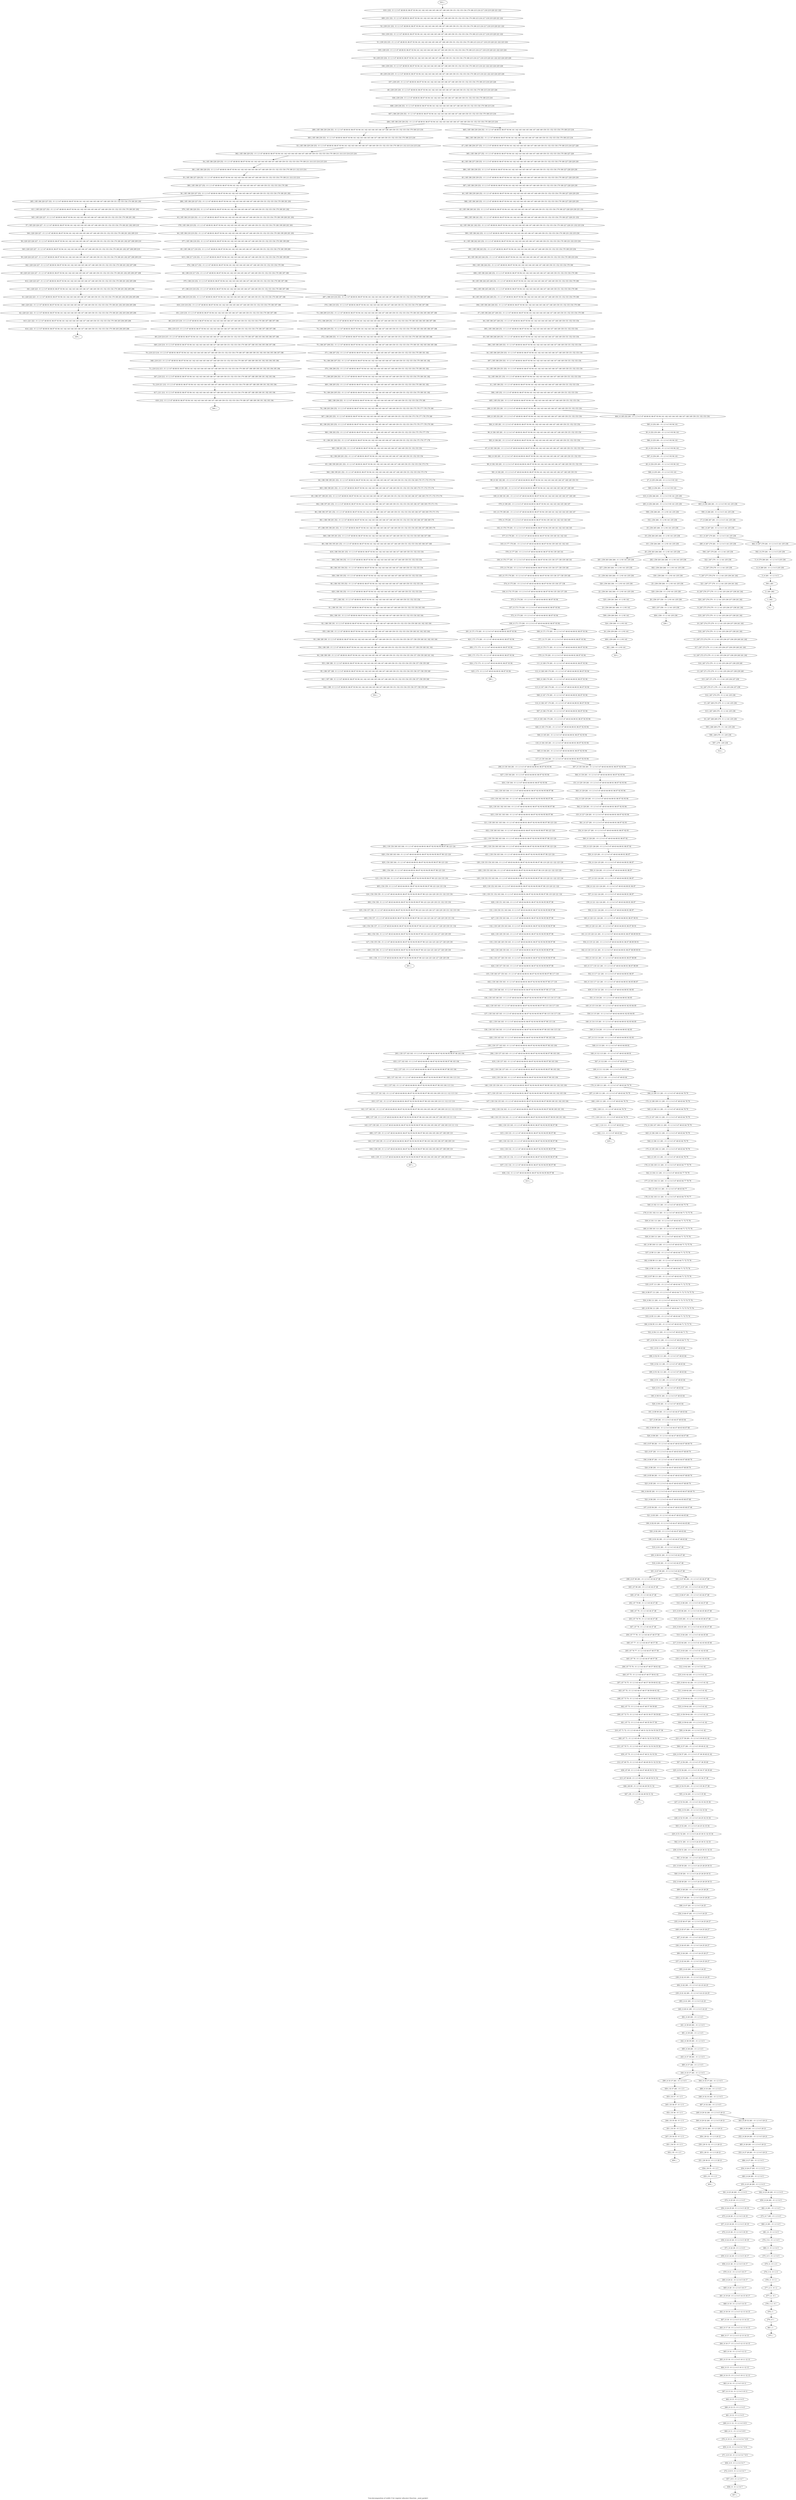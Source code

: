 digraph G {
graph [label="Tree-decomposition of width 5 for register allocator (function _send_packet)"]
0[label="0 | : "];
1[label="1 | 282 : "];
2[label="2 | 281 282 : "];
3[label="3 | 6 281 : 0 1 2 3 4 5 "];
4[label="4 | 6 280 281 : 0 1 2 3 4 5 235 236 "];
5[label="5 | 6 279 280 281 : 0 1 2 3 4 5 235 236 "];
6[label="6 | 267 278 279 : 0 1 2 141 235 236 "];
7[label="7 | 267 277 278 279 : 0 1 2 141 235 236 241 242 "];
8[label="8 | 267 276 277 279 : 0 1 2 141 235 236 237 238 241 242 "];
9[label="9 | 267 275 276 279 : 0 1 2 141 235 236 237 238 241 242 "];
10[label="10 | 267 274 275 279 : 0 1 2 141 235 236 237 238 241 242 "];
11[label="11 | 267 273 274 279 : 0 1 2 141 235 236 237 238 239 240 241 242 "];
12[label="12 | 267 272 273 279 : 0 1 2 141 235 236 237 238 239 240 241 242 "];
13[label="13 | 267 271 272 279 : 0 1 2 141 235 236 237 238 239 240 "];
14[label="14 | 267 270 271 279 : 0 1 2 141 235 236 237 238 "];
15[label="15 | 267 269 270 279 : 0 1 2 141 235 236 "];
16[label="16 | 267 268 269 279 : 0 1 2 141 235 236 "];
17[label="17 | 6 266 267 281 : 0 1 2 3 4 5 141 235 236 "];
18[label="18 | 256 265 266 : 0 1 2 93 141 235 236 "];
19[label="19 | 256 264 265 266 : 0 1 2 93 141 235 236 "];
20[label="20 | 256 263 264 266 : 0 1 2 93 141 235 236 "];
21[label="21 | 256 262 263 264 : 0 1 2 93 141 235 236 "];
22[label="22 | 256 261 262 264 : 0 1 2 93 141 235 236 "];
23[label="23 | 256 260 261 264 : 0 1 2 93 141 "];
24[label="24 | 256 259 260 : 0 1 2 93 141 "];
25[label="25 | 256 258 266 : 0 1 2 93 141 235 236 "];
26[label="26 | 256 257 258 : 0 1 2 93 141 235 236 "];
27[label="27 | 6 255 256 281 : 0 1 2 3 4 5 93 141 "];
28[label="28 | 6 254 255 281 : 0 1 2 3 4 5 93 94 141 "];
29[label="29 | 6 253 254 281 : 0 1 2 3 4 5 93 94 141 "];
30[label="30 | 6 252 253 281 : 0 1 2 3 4 5 93 94 141 "];
31[label="31 | 185 186 252 : 0 1 2 3 47 48 80 81 86 87 93 94 141 142 143 144 145 146 147 148 149 150 151 152 153 154 "];
32[label="32 | 185 186 251 252 : 0 1 2 3 47 48 80 81 86 87 93 94 141 142 143 144 145 146 147 148 149 150 151 152 153 154 "];
33[label="33 | 185 186 250 251 252 : 0 1 2 3 47 48 80 81 86 87 93 94 141 142 143 144 145 146 147 148 149 150 151 152 153 154 "];
34[label="34 | 185 186 249 250 252 : 0 1 2 3 47 48 80 81 86 87 93 94 141 142 143 144 145 146 147 148 149 150 151 152 153 154 "];
35[label="35 | 185 186 248 249 252 : 0 1 2 3 47 48 80 81 86 87 93 94 141 142 143 144 145 146 147 148 149 150 151 152 153 154 "];
36[label="36 | 185 186 247 248 252 : 0 1 2 3 47 48 80 81 86 87 93 94 141 142 143 144 145 146 147 148 149 150 151 152 153 154 "];
37[label="37 | 185 186 246 247 248 252 : 0 1 2 3 47 48 80 81 86 87 93 94 141 142 143 144 145 146 147 148 149 150 151 152 153 154 179 180 "];
38[label="38 | 185 186 245 246 248 252 : 0 1 2 3 47 48 80 81 86 87 93 94 141 142 143 144 145 146 147 148 149 150 151 152 153 154 179 180 "];
39[label="39 | 185 186 244 245 248 252 : 0 1 2 3 47 48 80 81 86 87 93 94 141 142 143 144 145 146 147 148 149 150 151 152 153 154 179 180 "];
40[label="40 | 185 186 243 244 252 : 0 1 2 3 47 48 80 81 86 87 93 94 141 142 143 144 145 146 147 148 149 150 151 152 153 154 179 180 233 234 "];
41[label="41 | 185 186 242 243 252 : 0 1 2 3 47 48 80 81 86 87 93 94 141 142 143 144 145 146 147 148 149 150 151 152 153 154 179 180 231 232 233 234 "];
42[label="42 | 185 186 241 242 252 : 0 1 2 3 47 48 80 81 86 87 93 94 141 142 143 144 145 146 147 148 149 150 151 152 153 154 179 180 227 228 231 232 233 234 "];
43[label="43 | 185 186 240 241 252 : 0 1 2 3 47 48 80 81 86 87 93 94 141 142 143 144 145 146 147 148 149 150 151 152 153 154 179 180 227 228 229 230 231 232 "];
44[label="44 | 185 186 239 240 252 : 0 1 2 3 47 48 80 81 86 87 93 94 141 142 143 144 145 146 147 148 149 150 151 152 153 154 179 180 227 228 229 230 "];
45[label="45 | 185 186 238 239 252 : 0 1 2 3 47 48 80 81 86 87 93 94 141 142 143 144 145 146 147 148 149 150 151 152 153 154 179 180 227 228 229 230 "];
46[label="46 | 185 186 237 238 252 : 0 1 2 3 47 48 80 81 86 87 93 94 141 142 143 144 145 146 147 148 149 150 151 152 153 154 179 180 227 228 229 230 "];
47[label="47 | 185 186 236 237 252 : 0 1 2 3 47 48 80 81 86 87 93 94 141 142 143 144 145 146 147 148 149 150 151 152 153 154 179 180 215 216 227 228 "];
48[label="48 | 230 235 236 : 0 1 2 3 47 48 80 81 86 87 93 94 141 142 143 144 145 146 147 148 149 150 151 152 153 154 179 180 215 216 225 226 "];
49[label="49 | 230 234 235 : 0 1 2 3 47 48 80 81 86 87 93 94 141 142 143 144 145 146 147 148 149 150 151 152 153 154 179 180 215 216 221 222 223 224 225 226 "];
50[label="50 | 230 233 234 : 0 1 2 3 47 48 80 81 86 87 93 94 141 142 143 144 145 146 147 148 149 150 151 152 153 154 179 180 215 216 217 218 219 220 221 222 223 224 225 226 "];
51[label="51 | 230 232 233 : 0 1 2 3 47 48 80 81 86 87 93 94 141 142 143 144 145 146 147 148 149 150 151 152 153 154 179 180 215 216 217 218 219 220 221 222 223 224 "];
52[label="52 | 230 231 232 : 0 1 2 3 47 48 80 81 86 87 93 94 141 142 143 144 145 146 147 148 149 150 151 152 153 154 179 180 215 216 217 218 219 220 221 222 "];
53[label="53 | 185 186 229 230 252 : 0 1 2 3 47 48 80 81 86 87 93 94 141 142 143 144 145 146 147 148 149 150 151 152 153 154 179 180 211 212 213 214 215 216 "];
54[label="54 | 185 186 228 229 252 : 0 1 2 3 47 48 80 81 86 87 93 94 141 142 143 144 145 146 147 148 149 150 151 152 153 154 179 180 211 212 213 214 215 216 "];
55[label="55 | 185 186 227 228 252 : 0 1 2 3 47 48 80 81 86 87 93 94 141 142 143 144 145 146 147 148 149 150 151 152 153 154 179 180 211 212 213 214 "];
56[label="56 | 185 186 220 227 252 : 0 1 2 3 47 48 80 81 86 87 93 94 141 142 143 144 145 146 147 148 149 150 151 152 153 154 179 180 201 202 "];
57[label="57 | 185 220 226 227 : 0 1 2 3 47 48 80 81 86 87 93 94 141 142 143 144 145 146 147 148 149 150 151 152 153 154 179 180 201 202 209 210 "];
58[label="58 | 220 225 226 227 : 0 1 2 3 47 48 80 81 86 87 93 94 141 142 143 144 145 146 147 148 149 150 151 152 153 154 179 180 201 202 207 208 209 210 "];
59[label="59 | 220 224 225 227 : 0 1 2 3 47 48 80 81 86 87 93 94 141 142 143 144 145 146 147 148 149 150 151 152 153 154 179 180 201 202 207 208 209 210 "];
60[label="60 | 220 223 224 227 : 0 1 2 3 47 48 80 81 86 87 93 94 141 142 143 144 145 146 147 148 149 150 151 152 153 154 179 180 201 202 205 206 207 208 "];
61[label="61 | 220 222 223 : 0 1 2 3 47 48 80 81 86 87 93 94 141 142 143 144 145 146 147 148 149 150 151 152 153 154 179 180 201 202 203 204 205 206 "];
62[label="62 | 220 221 222 : 0 1 2 3 47 48 80 81 86 87 93 94 141 142 143 144 145 146 147 148 149 150 151 152 153 154 179 180 201 202 203 204 205 206 "];
63[label="63 | 185 186 219 220 252 : 0 1 2 3 47 48 80 81 86 87 93 94 141 142 143 144 145 146 147 148 149 150 151 152 153 154 179 180 199 200 201 202 "];
64[label="64 | 185 186 218 219 252 : 0 1 2 3 47 48 80 81 86 87 93 94 141 142 143 144 145 146 147 148 149 150 151 152 153 154 179 180 199 200 201 202 "];
65[label="65 | 185 186 217 218 252 : 0 1 2 3 47 48 80 81 86 87 93 94 141 142 143 144 145 146 147 148 149 150 151 152 153 154 179 180 199 200 "];
66[label="66 | 186 216 217 252 : 0 1 2 3 47 48 80 81 86 87 93 94 141 142 143 144 145 146 147 148 149 150 151 152 153 154 179 180 187 188 "];
67[label="67 | 186 210 216 252 : 0 1 2 3 47 48 80 81 86 87 93 94 141 142 143 144 145 146 147 148 149 150 151 152 153 154 179 180 187 188 "];
68[label="68 | 210 215 216 : 0 1 2 3 47 48 80 81 86 87 93 94 141 142 143 144 145 146 147 148 149 150 151 152 153 154 179 180 187 188 197 198 "];
69[label="69 | 210 214 215 : 0 1 2 3 47 48 80 81 86 87 93 94 141 142 143 144 145 146 147 148 149 150 151 152 153 154 179 180 187 188 193 194 195 196 197 198 "];
70[label="70 | 210 213 214 : 0 1 2 3 47 48 80 81 86 87 93 94 141 142 143 144 145 146 147 148 149 150 151 152 153 154 179 180 187 188 189 190 191 192 193 194 195 196 197 198 "];
71[label="71 | 210 212 213 : 0 1 2 3 47 48 80 81 86 87 93 94 141 142 143 144 145 146 147 148 149 150 151 152 153 154 179 180 187 188 189 190 191 192 193 194 195 196 "];
72[label="72 | 210 211 212 : 0 1 2 3 47 48 80 81 86 87 93 94 141 142 143 144 145 146 147 148 149 150 151 152 153 154 179 180 187 188 189 190 191 192 193 194 "];
73[label="73 | 186 209 210 252 : 0 1 2 3 47 48 80 81 86 87 93 94 141 142 143 144 145 146 147 148 149 150 151 152 153 154 179 180 183 184 185 186 187 188 "];
74[label="74 | 186 208 209 252 : 0 1 2 3 47 48 80 81 86 87 93 94 141 142 143 144 145 146 147 148 149 150 151 152 153 154 179 180 183 184 185 186 187 188 "];
75[label="75 | 186 207 208 252 : 0 1 2 3 47 48 80 81 86 87 93 94 141 142 143 144 145 146 147 148 149 150 151 152 153 154 179 180 181 182 183 184 185 186 "];
76[label="76 | 186 206 207 252 : 0 1 2 3 47 48 80 81 86 87 93 94 141 142 143 144 145 146 147 148 149 150 151 152 153 154 179 180 181 182 "];
77[label="77 | 186 205 206 252 : 0 1 2 3 47 48 80 81 86 87 93 94 141 142 143 144 145 146 147 148 149 150 151 152 153 154 179 180 181 182 "];
78[label="78 | 186 204 205 252 : 0 1 2 3 47 48 80 81 86 87 93 94 141 142 143 144 145 146 147 148 149 150 151 152 153 154 179 180 181 182 "];
79[label="79 | 186 203 204 252 : 0 1 2 3 47 48 80 81 86 87 93 94 141 142 143 144 145 146 147 148 149 150 151 152 153 154 175 176 177 178 179 180 "];
80[label="80 | 186 202 203 252 : 0 1 2 3 47 48 80 81 86 87 93 94 141 142 143 144 145 146 147 148 149 150 151 152 153 154 175 176 177 178 179 180 "];
81[label="81 | 186 201 202 252 : 0 1 2 3 47 48 80 81 86 87 93 94 141 142 143 144 145 146 147 148 149 150 151 152 153 154 175 176 177 178 "];
82[label="82 | 186 200 201 252 : 0 1 2 3 47 48 80 81 86 87 93 94 141 142 143 144 145 146 147 148 149 150 151 152 153 154 "];
83[label="83 | 186 199 200 201 252 : 0 1 2 3 47 48 80 81 86 87 93 94 141 142 143 144 145 146 147 148 149 150 151 152 153 154 173 174 "];
84[label="84 | 186 198 199 201 252 : 0 1 2 3 47 48 80 81 86 87 93 94 141 142 143 144 145 146 147 148 149 150 151 152 153 154 169 170 171 172 173 174 "];
85[label="85 | 186 197 198 201 252 : 0 1 2 3 47 48 80 81 86 87 93 94 141 142 143 144 145 146 147 148 149 150 151 152 153 154 165 166 167 168 169 170 171 172 173 174 "];
86[label="86 | 186 196 197 201 252 : 0 1 2 3 47 48 80 81 86 87 93 94 141 142 143 144 145 146 147 148 149 150 151 152 153 154 165 166 167 168 169 170 171 172 "];
87[label="87 | 186 195 196 201 252 : 0 1 2 3 47 48 80 81 86 87 93 94 141 142 143 144 145 146 147 148 149 150 151 152 153 154 165 166 167 168 169 170 "];
88[label="88 | 186 194 195 201 252 : 0 1 2 3 47 48 80 81 86 87 93 94 141 142 143 144 145 146 147 148 149 150 151 152 153 154 165 166 167 168 "];
89[label="89 | 186 193 194 252 : 0 1 2 3 47 48 80 81 86 87 93 94 141 142 143 144 145 146 147 148 149 150 151 152 153 154 "];
90[label="90 | 186 192 193 252 : 0 1 2 3 47 48 80 81 86 87 93 94 141 142 143 144 145 146 147 148 149 150 151 152 153 154 "];
91[label="91 | 186 191 192 : 0 1 2 3 47 48 80 81 86 87 93 94 141 142 143 144 145 146 147 148 149 150 151 152 153 154 163 164 "];
92[label="92 | 186 190 191 : 0 1 2 3 47 48 80 81 86 87 93 94 141 142 143 144 145 146 147 148 149 150 151 152 153 154 159 160 161 162 163 164 "];
93[label="93 | 186 189 190 : 0 1 2 3 47 48 80 81 86 87 93 94 141 142 143 144 145 146 147 148 149 150 151 152 153 154 155 156 157 158 159 160 161 162 163 164 "];
94[label="94 | 186 188 189 : 0 1 2 3 47 48 80 81 86 87 93 94 141 142 143 144 145 146 147 148 149 150 151 152 153 154 155 156 157 158 159 160 161 162 "];
95[label="95 | 186 187 188 : 0 1 2 3 47 48 80 81 86 87 93 94 141 142 143 144 145 146 147 148 149 150 151 152 153 154 155 156 157 158 159 160 "];
96[label="96 | 6 184 185 281 : 0 1 2 3 4 5 47 48 80 81 86 87 93 94 141 142 143 144 145 146 147 148 149 150 151 152 153 154 "];
97[label="97 | 6 183 184 281 : 0 1 2 3 4 5 47 48 63 64 80 81 86 87 93 94 141 142 143 144 145 146 147 148 149 150 151 152 153 154 "];
98[label="98 | 6 182 183 281 : 0 1 2 3 4 5 47 48 63 64 80 81 86 87 93 94 141 142 143 144 145 146 147 148 149 150 151 152 153 "];
99[label="99 | 6 181 182 281 : 0 1 2 3 4 5 47 48 63 64 80 81 86 87 93 94 141 142 143 144 145 146 147 148 149 150 151 "];
100[label="100 | 6 180 181 281 : 0 1 2 3 4 5 47 48 63 64 80 81 86 87 93 94 141 142 143 144 145 146 147 148 149 "];
101[label="101 | 6 179 180 281 : 0 1 2 3 4 5 47 48 63 64 80 81 86 87 93 94 139 140 141 142 143 144 145 146 147 "];
102[label="102 | 6 178 179 281 : 0 1 2 3 4 5 47 48 63 64 80 81 86 87 93 94 139 140 141 142 143 144 145 "];
103[label="103 | 6 177 178 281 : 0 1 2 3 4 5 47 48 63 64 80 81 86 87 93 94 139 140 141 142 143 "];
104[label="104 | 6 176 177 281 : 0 1 2 3 4 5 47 48 63 64 80 81 86 87 93 94 135 136 137 138 139 140 141 "];
105[label="105 | 6 175 176 281 : 0 1 2 3 4 5 47 48 63 64 80 81 86 87 93 94 135 136 137 138 139 140 "];
106[label="106 | 6 174 175 281 : 0 1 2 3 4 5 47 48 63 64 80 81 86 87 93 94 135 136 137 138 "];
107[label="107 | 6 173 174 281 : 0 1 2 3 4 5 47 48 63 64 80 81 86 87 93 94 "];
108[label="108 | 6 171 173 281 : 0 1 2 3 4 5 47 48 63 64 80 81 86 87 93 94 "];
109[label="109 | 171 172 173 : 0 1 2 3 47 48 63 64 80 81 86 87 93 94 "];
110[label="110 | 6 170 171 281 : 0 1 2 3 4 5 47 48 63 64 80 81 86 87 93 94 "];
111[label="111 | 6 169 170 281 : 0 1 2 3 4 5 47 48 63 64 80 81 86 87 93 94 "];
112[label="112 | 6 168 169 170 281 : 0 1 2 3 4 5 47 48 63 64 80 81 86 87 93 94 "];
113[label="113 | 6 167 168 170 281 : 0 1 2 3 4 5 47 48 63 64 80 81 86 87 93 94 "];
114[label="114 | 6 166 167 170 281 : 0 1 2 3 4 5 47 48 63 64 80 81 86 87 93 94 "];
115[label="115 | 6 165 166 170 281 : 0 1 2 3 4 5 47 48 63 64 80 81 86 87 92 93 94 "];
116[label="116 | 6 164 165 281 : 0 1 2 3 4 5 47 48 63 64 80 81 86 87 92 93 94 "];
117[label="117 | 6 130 164 281 : 0 1 2 3 4 5 47 48 63 64 80 81 86 87 92 93 94 "];
118[label="118 | 130 163 164 : 0 1 2 3 47 48 63 64 80 81 86 87 92 93 94 95 96 97 98 "];
119[label="119 | 130 162 163 164 : 0 1 2 3 47 48 63 64 80 81 86 87 92 93 94 95 96 97 98 "];
120[label="120 | 130 161 162 163 164 : 0 1 2 3 47 48 63 64 80 81 86 87 92 93 94 95 96 97 98 "];
121[label="121 | 130 160 161 163 164 : 0 1 2 3 47 48 63 64 80 81 86 87 92 93 94 95 96 97 98 123 124 "];
122[label="122 | 130 154 160 163 164 : 0 1 2 3 47 48 63 64 80 81 86 87 92 93 94 95 96 97 98 123 124 "];
123[label="123 | 154 159 160 : 0 1 2 3 47 48 63 64 80 81 86 87 92 93 94 95 96 97 98 123 124 133 134 "];
124[label="124 | 154 158 159 : 0 1 2 3 47 48 63 64 80 81 86 87 92 93 94 95 96 97 98 123 124 129 130 131 132 133 134 "];
125[label="125 | 154 157 158 : 0 1 2 3 47 48 63 64 80 81 86 87 92 93 94 95 96 97 98 123 124 125 126 127 128 129 130 131 132 133 134 "];
126[label="126 | 154 156 157 : 0 1 2 3 47 48 63 64 80 81 86 87 92 93 94 95 96 97 98 123 124 125 126 127 128 129 130 131 132 "];
127[label="127 | 154 155 156 : 0 1 2 3 47 48 63 64 80 81 86 87 92 93 94 95 96 97 98 123 124 125 126 127 128 129 130 "];
128[label="128 | 130 153 154 163 164 : 0 1 2 3 47 48 63 64 80 81 86 87 92 93 94 95 96 97 98 119 120 121 122 123 124 "];
129[label="129 | 130 152 153 163 164 : 0 1 2 3 47 48 63 64 80 81 86 87 92 93 94 95 96 97 98 119 120 121 122 123 124 "];
130[label="130 | 130 151 152 163 164 : 0 1 2 3 47 48 63 64 80 81 86 87 92 93 94 95 96 97 98 119 120 121 122 "];
131[label="131 | 130 150 151 163 164 : 0 1 2 3 47 48 63 64 80 81 86 87 92 93 94 95 96 97 98 "];
132[label="132 | 130 149 150 163 164 : 0 1 2 3 47 48 63 64 80 81 86 87 92 93 94 95 96 97 98 "];
133[label="133 | 130 148 149 150 163 : 0 1 2 3 47 48 63 64 80 81 86 87 92 93 94 95 96 97 98 "];
134[label="134 | 130 147 148 150 163 : 0 1 2 3 47 48 63 64 80 81 86 87 92 93 94 95 96 97 98 "];
135[label="135 | 130 146 147 150 163 : 0 1 2 3 47 48 63 64 80 81 86 87 92 93 94 95 96 97 98 117 118 "];
136[label="136 | 130 145 146 163 : 0 1 2 3 47 48 63 64 80 81 86 87 92 93 94 95 96 97 98 115 116 117 118 "];
137[label="137 | 130 144 145 163 : 0 1 2 3 47 48 63 64 80 81 86 87 92 93 94 95 96 97 98 115 116 117 118 "];
138[label="138 | 130 143 144 163 : 0 1 2 3 47 48 63 64 80 81 86 87 92 93 94 95 96 97 98 103 104 115 116 "];
139[label="139 | 130 137 143 163 : 0 1 2 3 47 48 63 64 80 81 86 87 92 93 94 95 96 97 98 103 104 "];
140[label="140 | 137 142 143 : 0 1 2 3 47 48 63 64 80 81 86 87 92 93 94 95 96 97 98 103 104 113 114 "];
141[label="141 | 137 141 142 : 0 1 2 3 47 48 63 64 80 81 86 87 92 93 94 95 96 97 98 103 104 109 110 111 112 113 114 "];
142[label="142 | 137 140 141 : 0 1 2 3 47 48 63 64 80 81 86 87 92 93 94 95 96 97 98 103 104 105 106 107 108 109 110 111 112 113 114 "];
143[label="143 | 137 139 140 : 0 1 2 3 47 48 63 64 80 81 86 87 92 93 94 95 96 97 98 103 104 105 106 107 108 109 110 111 112 "];
144[label="144 | 137 138 139 : 0 1 2 3 47 48 63 64 80 81 86 87 92 93 94 95 96 97 98 103 104 105 106 107 108 109 110 "];
145[label="145 | 130 136 137 163 : 0 1 2 3 47 48 63 64 80 81 86 87 92 93 94 95 96 97 98 103 104 "];
146[label="146 | 130 135 136 163 : 0 1 2 3 47 48 63 64 80 81 86 87 92 93 94 95 96 97 98 99 100 101 102 103 104 "];
147[label="147 | 130 134 135 163 : 0 1 2 3 47 48 63 64 80 81 86 87 92 93 94 95 96 97 98 99 100 101 102 103 104 "];
148[label="148 | 130 133 134 163 : 0 1 2 3 47 48 63 64 80 81 86 87 92 93 94 95 96 97 98 99 100 101 102 "];
149[label="149 | 130 132 133 : 0 1 2 3 47 48 63 64 80 81 86 87 92 93 94 95 96 97 98 "];
150[label="150 | 130 131 132 : 0 1 2 3 47 48 63 64 80 81 86 87 92 93 94 95 96 97 98 "];
151[label="151 | 6 129 130 281 : 0 1 2 3 4 5 47 48 63 64 80 81 86 87 92 93 94 "];
152[label="152 | 6 128 129 281 : 0 1 2 3 4 5 47 48 63 64 80 81 86 87 92 93 94 "];
153[label="153 | 6 127 128 281 : 0 1 2 3 4 5 47 48 63 64 80 81 86 87 92 93 94 "];
154[label="154 | 6 126 127 281 : 0 1 2 3 4 5 47 48 63 64 80 81 86 87 92 93 "];
155[label="155 | 6 125 126 281 : 0 1 2 3 4 5 47 48 63 64 80 81 86 87 92 "];
156[label="156 | 6 124 125 281 : 0 1 2 3 4 5 47 48 63 64 80 81 86 87 "];
157[label="157 | 6 123 124 281 : 0 1 2 3 4 5 47 48 63 64 80 81 86 87 "];
158[label="158 | 6 122 123 124 281 : 0 1 2 3 4 5 47 48 63 64 80 81 86 87 "];
159[label="159 | 6 121 122 124 281 : 0 1 2 3 4 5 47 48 63 64 80 81 86 87 "];
160[label="160 | 6 120 121 124 281 : 0 1 2 3 4 5 47 48 63 64 80 81 86 87 90 91 "];
161[label="161 | 6 119 120 121 281 : 0 1 2 3 4 5 47 48 63 64 80 81 86 87 88 89 90 91 "];
162[label="162 | 6 118 119 121 281 : 0 1 2 3 4 5 47 48 63 64 80 81 86 87 88 89 90 91 "];
163[label="163 | 6 117 118 121 281 : 0 1 2 3 4 5 47 48 63 64 80 81 86 87 88 89 "];
164[label="164 | 6 116 117 121 281 : 0 1 2 3 4 5 47 48 63 64 80 81 84 85 86 87 "];
165[label="165 | 6 115 116 281 : 0 1 2 3 4 5 47 48 63 64 80 81 82 83 84 85 "];
166[label="166 | 6 114 115 281 : 0 1 2 3 4 5 47 48 63 64 80 81 82 83 84 85 "];
167[label="167 | 6 113 114 281 : 0 1 2 3 4 5 47 48 63 64 80 81 82 83 "];
168[label="168 | 6 112 113 281 : 0 1 2 3 4 5 47 48 63 64 80 81 "];
169[label="169 | 6 111 112 281 : 0 1 2 3 4 5 47 48 63 64 "];
170[label="170 | 6 109 111 281 : 0 1 2 3 4 5 47 48 63 64 78 79 "];
171[label="171 | 109 110 111 : 0 1 2 3 47 48 63 64 78 79 "];
172[label="172 | 6 108 109 111 281 : 0 1 2 3 4 5 47 48 63 64 78 79 "];
173[label="173 | 6 107 108 111 281 : 0 1 2 3 4 5 47 48 63 64 78 79 "];
174[label="174 | 6 106 107 108 111 281 : 0 1 2 3 4 5 47 48 63 64 78 79 "];
175[label="175 | 6 105 106 111 281 : 0 1 2 3 4 5 47 48 63 64 78 79 "];
176[label="176 | 6 104 105 111 281 : 0 1 2 3 4 5 47 48 63 64 77 78 79 "];
177[label="177 | 6 103 104 111 281 : 0 1 2 3 4 5 47 48 63 64 77 78 79 "];
178[label="178 | 6 102 103 111 281 : 0 1 2 3 4 5 47 48 63 64 75 76 77 "];
179[label="179 | 6 101 102 111 281 : 0 1 2 3 4 5 47 48 63 64 71 72 75 76 "];
180[label="180 | 6 100 101 111 281 : 0 1 2 3 4 5 47 48 63 64 71 72 75 76 "];
181[label="181 | 6 99 100 111 281 : 0 1 2 3 4 5 47 48 63 64 71 72 75 76 "];
182[label="182 | 6 98 99 111 281 : 0 1 2 3 4 5 47 48 63 64 71 72 75 76 "];
183[label="183 | 6 97 98 111 281 : 0 1 2 3 4 5 47 48 63 64 71 72 75 76 "];
184[label="184 | 6 96 97 111 281 : 0 1 2 3 4 5 47 48 63 64 71 72 73 74 75 76 "];
185[label="185 | 6 95 96 111 281 : 0 1 2 3 4 5 47 48 63 64 71 72 73 74 75 76 "];
186[label="186 | 6 94 95 111 281 : 0 1 2 3 4 5 47 48 63 64 71 72 73 74 "];
187[label="187 | 6 93 94 111 281 : 0 1 2 3 4 5 47 48 63 64 71 72 "];
188[label="188 | 6 92 93 111 281 : 0 1 2 3 4 5 47 48 63 64 "];
189[label="189 | 6 91 92 111 281 : 0 1 2 3 4 5 47 48 63 64 "];
190[label="190 | 6 90 91 281 : 0 1 2 3 4 5 47 48 63 64 "];
191[label="191 | 6 89 90 281 : 0 1 2 3 4 5 43 44 47 48 63 64 "];
192[label="192 | 6 88 89 281 : 0 1 2 3 4 5 43 44 47 48 63 64 67 68 "];
193[label="193 | 6 87 88 281 : 0 1 2 3 4 5 43 44 47 48 63 64 67 68 69 70 "];
194[label="194 | 6 86 87 281 : 0 1 2 3 4 5 43 44 47 48 63 64 67 68 69 70 "];
195[label="195 | 6 85 86 281 : 0 1 2 3 4 5 43 44 47 48 63 64 67 68 69 70 "];
196[label="196 | 6 84 85 281 : 0 1 2 3 4 5 43 44 47 48 63 64 65 66 67 68 69 70 "];
197[label="197 | 6 83 84 281 : 0 1 2 3 4 5 43 44 47 48 63 64 65 66 67 68 "];
198[label="198 | 6 82 83 281 : 0 1 2 3 4 5 43 44 47 48 63 64 65 66 "];
199[label="199 | 6 81 82 281 : 0 1 2 3 4 5 43 44 47 48 63 64 "];
200[label="200 | 6 80 81 281 : 0 1 2 3 4 5 43 44 47 48 "];
201[label="201 | 6 67 80 281 : 0 1 2 3 4 5 43 44 47 48 "];
202[label="202 | 67 79 80 : 0 1 2 3 43 44 47 48 "];
203[label="203 | 67 78 79 : 0 1 2 3 43 44 47 48 "];
204[label="204 | 67 77 78 : 0 1 2 3 43 44 47 48 57 58 "];
205[label="205 | 67 76 77 : 0 1 2 3 43 44 47 48 57 58 "];
206[label="206 | 67 75 76 : 0 1 2 3 43 44 47 48 57 58 61 62 "];
207[label="207 | 67 74 75 : 0 1 2 3 43 44 47 48 57 58 59 60 61 62 "];
208[label="208 | 67 73 74 : 0 1 2 3 43 44 47 48 57 58 59 60 61 62 "];
209[label="209 | 67 72 73 : 0 1 2 3 43 44 47 48 55 56 57 58 59 60 "];
210[label="210 | 67 71 72 : 0 1 2 3 43 44 47 48 51 52 53 54 55 56 57 58 "];
211[label="211 | 67 70 71 : 0 1 2 3 43 44 47 48 51 52 53 54 55 56 "];
212[label="212 | 67 69 70 : 0 1 2 3 43 44 47 48 49 50 51 52 53 54 "];
213[label="213 | 67 68 69 : 0 1 2 3 43 44 47 48 49 50 51 52 "];
214[label="214 | 6 66 67 281 : 0 1 2 3 4 5 43 44 47 48 "];
215[label="215 | 6 65 66 281 : 0 1 2 3 4 5 43 44 45 46 47 48 "];
216[label="216 | 6 64 65 281 : 0 1 2 3 4 5 43 44 45 46 47 48 "];
217[label="217 | 6 63 64 281 : 0 1 2 3 4 5 41 42 43 44 45 46 "];
218[label="218 | 6 62 63 281 : 0 1 2 3 4 5 41 42 43 44 "];
219[label="219 | 6 61 62 281 : 0 1 2 3 4 5 41 42 "];
220[label="220 | 6 60 61 62 281 : 0 1 2 3 4 5 41 42 "];
221[label="221 | 6 59 60 62 281 : 0 1 2 3 4 5 41 42 "];
222[label="222 | 6 58 59 62 281 : 0 1 2 3 4 5 41 42 "];
223[label="223 | 6 57 58 281 : 0 1 2 3 4 5 39 40 41 42 "];
224[label="224 | 6 56 57 281 : 0 1 2 3 4 5 37 38 39 40 41 42 "];
225[label="225 | 6 55 56 281 : 0 1 2 3 4 5 35 36 37 38 39 40 "];
226[label="226 | 6 54 55 281 : 0 1 2 3 4 5 35 36 37 38 "];
227[label="227 | 6 53 54 281 : 0 1 2 3 4 5 32 33 34 35 36 "];
228[label="228 | 6 52 53 281 : 0 1 2 3 4 5 24 25 32 33 34 "];
229[label="229 | 6 51 52 281 : 0 1 2 3 4 5 24 25 30 31 32 33 34 "];
230[label="230 | 6 50 51 281 : 0 1 2 3 4 5 24 25 30 31 32 33 "];
231[label="231 | 6 49 50 281 : 0 1 2 3 4 5 24 25 28 29 30 31 "];
232[label="232 | 6 48 49 281 : 0 1 2 3 4 5 24 25 28 29 30 31 "];
233[label="233 | 6 47 48 281 : 0 1 2 3 4 5 24 25 28 29 "];
234[label="234 | 6 46 47 281 : 0 1 2 3 4 5 24 25 "];
235[label="235 | 6 45 46 47 281 : 0 1 2 3 4 5 24 25 26 27 "];
236[label="236 | 6 44 45 281 : 0 1 2 3 4 5 24 25 26 27 "];
237[label="237 | 6 43 44 281 : 0 1 2 3 4 5 24 25 26 27 "];
238[label="238 | 6 42 43 281 : 0 1 2 3 4 5 22 23 24 25 "];
239[label="239 | 6 41 42 281 : 0 1 2 3 4 5 22 23 24 25 "];
240[label="240 | 6 40 41 281 : 0 1 2 3 4 5 22 23 "];
241[label="241 | 6 39 40 281 : 0 1 2 3 4 5 "];
242[label="242 | 6 38 39 281 : 0 1 2 3 4 5 "];
243[label="243 | 6 37 38 281 : 0 1 2 3 4 5 "];
244[label="244 | 6 33 37 281 : 0 1 2 3 4 5 "];
245[label="245 | 33 36 37 : 0 1 2 3 "];
246[label="246 | 33 35 36 : 0 1 2 3 "];
247[label="247 | 33 34 35 : 0 1 2 3 "];
248[label="248 | 6 32 33 281 : 0 1 2 3 4 5 "];
249[label="249 | 6 29 32 281 : 0 1 2 3 4 5 20 21 "];
250[label="250 | 29 31 32 : 0 1 2 3 20 21 "];
251[label="251 | 29 30 31 : 0 1 2 3 20 21 "];
252[label="252 | 6 28 29 281 : 0 1 2 3 4 5 20 21 "];
253[label="253 | 6 27 28 281 : 0 1 2 3 4 5 20 21 "];
254[label="254 | 6 26 27 281 : 0 1 2 3 4 5 "];
255[label="255 | 6 25 26 281 : 0 1 2 3 4 5 "];
256[label="256 | 6 24 25 26 : 0 1 2 3 4 5 18 19 "];
257[label="257 | 6 23 24 26 : 0 1 2 3 4 5 18 19 "];
258[label="258 | 6 22 23 26 : 0 1 2 3 4 5 18 19 "];
259[label="259 | 6 21 22 26 : 0 1 2 3 4 5 16 17 "];
260[label="260 | 6 20 21 : 0 1 2 3 4 5 16 17 "];
261[label="261 | 6 19 20 : 0 1 2 3 4 5 14 15 16 17 "];
262[label="262 | 6 18 19 : 0 1 2 3 4 5 12 13 14 15 "];
263[label="263 | 6 17 18 : 0 1 2 3 4 5 12 13 14 15 "];
264[label="264 | 6 16 17 : 0 1 2 3 4 5 12 13 14 15 "];
265[label="265 | 6 15 16 : 0 1 2 3 4 5 10 11 12 13 "];
266[label="266 | 6 14 15 : 0 1 2 3 4 5 10 11 12 13 "];
267[label="267 | 6 13 14 : 0 1 2 3 4 5 10 11 "];
268[label="268 | 6 12 13 : 0 1 2 3 4 5 "];
269[label="269 | 6 11 12 : 0 1 2 3 4 5 8 9 "];
270[label="270 | 6 10 11 : 0 1 2 3 4 5 6 7 8 9 "];
271[label="271 | 6 9 10 : 0 1 2 3 4 5 6 7 8 9 "];
272[label="272 | 6 8 9 : 0 1 2 3 4 5 6 7 "];
273[label="273 | 6 7 281 : 0 1 2 3 4 5 "];
274[label="274 | 5 6 : 0 1 2 3 4 5 "];
275[label="275 | 4 5 : 0 1 2 3 4 5 "];
276[label="276 | 3 4 : 0 1 2 3 "];
277[label="277 | 2 3 : 0 1 2 "];
278[label="278 | 1 2 : 0 1 "];
279[label="279 | 0 1 : "];
280[label="280 | 6 267 279 281 : 0 1 2 3 4 5 141 235 236 "];
281[label="281 | 256 263 264 266 : 0 1 2 93 141 235 236 "];
282[label="282 | 256 263 264 266 : 0 1 2 93 141 235 236 "];
283[label="283 | 6 256 266 281 : 0 1 2 3 4 5 93 141 235 236 "];
284[label="284 | 185 186 230 236 252 : 0 1 2 3 47 48 80 81 86 87 93 94 141 142 143 144 145 146 147 148 149 150 151 152 153 154 179 180 215 216 "];
285[label="285 | 185 186 220 227 252 : 0 1 2 3 47 48 80 81 86 87 93 94 141 142 143 144 145 146 147 148 149 150 151 152 153 154 179 180 201 202 "];
286[label="286 | 186 210 216 252 : 0 1 2 3 47 48 80 81 86 87 93 94 141 142 143 144 145 146 147 148 149 150 151 152 153 154 179 180 187 188 "];
287[label="287 | 186 210 216 252 : 0 1 2 3 47 48 80 81 86 87 93 94 141 142 143 144 145 146 147 148 149 150 151 152 153 154 179 180 187 188 "];
288[label="288 | 185 186 220 227 252 : 0 1 2 3 47 48 80 81 86 87 93 94 141 142 143 144 145 146 147 148 149 150 151 152 153 154 179 180 201 202 "];
289[label="289 | 185 186 230 236 252 : 0 1 2 3 47 48 80 81 86 87 93 94 141 142 143 144 145 146 147 148 149 150 151 152 153 154 179 180 215 216 "];
290[label="290 | 6 185 252 281 : 0 1 2 3 4 5 47 48 80 81 86 87 93 94 141 142 143 144 145 146 147 148 149 150 151 152 153 154 "];
291[label="291 | 6 171 173 281 : 0 1 2 3 4 5 47 48 63 64 80 81 86 87 93 94 "];
292[label="292 | 130 154 160 163 164 : 0 1 2 3 47 48 63 64 80 81 86 87 92 93 94 95 96 97 98 123 124 "];
293[label="293 | 130 137 143 163 : 0 1 2 3 47 48 63 64 80 81 86 87 92 93 94 95 96 97 98 103 104 "];
294[label="294 | 130 137 143 163 : 0 1 2 3 47 48 63 64 80 81 86 87 92 93 94 95 96 97 98 103 104 "];
295[label="295 | 130 154 160 163 164 : 0 1 2 3 47 48 63 64 80 81 86 87 92 93 94 95 96 97 98 123 124 "];
296[label="296 | 6 130 164 281 : 0 1 2 3 4 5 47 48 63 64 80 81 86 87 92 93 94 "];
297[label="297 | 6 109 111 281 : 0 1 2 3 4 5 47 48 63 64 78 79 "];
298[label="298 | 6 67 80 281 : 0 1 2 3 4 5 43 44 47 48 "];
299[label="299 | 6 33 37 281 : 0 1 2 3 4 5 "];
300[label="300 | 6 29 32 281 : 0 1 2 3 4 5 20 21 "];
301[label="301 | 6 25 26 281 : 0 1 2 3 4 5 "];
302[label="302 | 6 25 26 281 : 0 1 2 3 4 5 "];
303[label="303 | 6 29 32 281 : 0 1 2 3 4 5 20 21 "];
304[label="304 | 6 33 37 281 : 0 1 2 3 4 5 "];
305[label="305 | 6 67 80 281 : 0 1 2 3 4 5 43 44 47 48 "];
306[label="306 | 6 109 111 281 : 0 1 2 3 4 5 47 48 63 64 78 79 "];
307[label="307 | 6 130 164 281 : 0 1 2 3 4 5 47 48 63 64 80 81 86 87 92 93 94 "];
308[label="308 | 6 171 173 281 : 0 1 2 3 4 5 47 48 63 64 80 81 86 87 93 94 "];
309[label="309 | 6 185 252 281 : 0 1 2 3 4 5 47 48 80 81 86 87 93 94 141 142 143 144 145 146 147 148 149 150 151 152 153 154 "];
310[label="310 | 6 256 266 281 : 0 1 2 3 4 5 93 141 235 236 "];
311[label="311 | 6 267 279 281 : 0 1 2 3 4 5 141 235 236 "];
312[label="312 | : "];
313[label="313 | 267 269 279 : 0 1 2 141 235 236 "];
314[label="314 | 267 270 279 : 0 1 2 141 235 236 "];
315[label="315 | 267 271 279 : 0 1 2 141 235 236 237 238 "];
316[label="316 | 267 272 279 : 0 1 2 141 235 236 237 238 239 240 "];
317[label="317 | 267 273 279 : 0 1 2 141 235 236 237 238 239 240 241 242 "];
318[label="318 | 267 274 279 : 0 1 2 141 235 236 237 238 241 242 "];
319[label="319 | 267 275 279 : 0 1 2 141 235 236 237 238 241 242 "];
320[label="320 | 267 276 279 : 0 1 2 141 235 236 237 238 241 242 "];
321[label="321 | 267 277 279 : 0 1 2 141 235 236 241 242 "];
322[label="322 | 267 279 : 0 1 2 141 235 236 "];
323[label="323 | : "];
324[label="324 | 256 260 : 0 1 2 93 141 "];
325[label="325 | 256 261 264 : 0 1 2 93 141 "];
326[label="326 | 256 262 264 : 0 1 2 93 141 235 236 "];
327[label="327 | 256 263 264 : 0 1 2 93 141 235 236 "];
328[label="328 | : "];
329[label="329 | 256 258 : 0 1 2 93 141 235 236 "];
330[label="330 | 256 266 : 0 1 2 93 141 235 236 "];
331[label="331 | 256 264 266 : 0 1 2 93 141 235 236 "];
332[label="332 | 256 266 : 0 1 2 93 141 235 236 "];
333[label="333 | : "];
334[label="334 | 230 232 : 0 1 2 3 47 48 80 81 86 87 93 94 141 142 143 144 145 146 147 148 149 150 151 152 153 154 179 180 215 216 217 218 219 220 221 222 "];
335[label="335 | 230 233 : 0 1 2 3 47 48 80 81 86 87 93 94 141 142 143 144 145 146 147 148 149 150 151 152 153 154 179 180 215 216 217 218 219 220 221 222 223 224 "];
336[label="336 | 230 234 : 0 1 2 3 47 48 80 81 86 87 93 94 141 142 143 144 145 146 147 148 149 150 151 152 153 154 179 180 215 216 221 222 223 224 225 226 "];
337[label="337 | 230 235 : 0 1 2 3 47 48 80 81 86 87 93 94 141 142 143 144 145 146 147 148 149 150 151 152 153 154 179 180 215 216 225 226 "];
338[label="338 | 230 236 : 0 1 2 3 47 48 80 81 86 87 93 94 141 142 143 144 145 146 147 148 149 150 151 152 153 154 179 180 215 216 "];
339[label="339 | : "];
340[label="340 | 220 222 : 0 1 2 3 47 48 80 81 86 87 93 94 141 142 143 144 145 146 147 148 149 150 151 152 153 154 179 180 201 202 203 204 205 206 "];
341[label="341 | 220 223 : 0 1 2 3 47 48 80 81 86 87 93 94 141 142 143 144 145 146 147 148 149 150 151 152 153 154 179 180 201 202 205 206 "];
342[label="342 | 220 224 227 : 0 1 2 3 47 48 80 81 86 87 93 94 141 142 143 144 145 146 147 148 149 150 151 152 153 154 179 180 201 202 207 208 "];
343[label="343 | 220 225 227 : 0 1 2 3 47 48 80 81 86 87 93 94 141 142 143 144 145 146 147 148 149 150 151 152 153 154 179 180 201 202 207 208 209 210 "];
344[label="344 | 220 226 227 : 0 1 2 3 47 48 80 81 86 87 93 94 141 142 143 144 145 146 147 148 149 150 151 152 153 154 179 180 201 202 209 210 "];
345[label="345 | 185 220 227 : 0 1 2 3 47 48 80 81 86 87 93 94 141 142 143 144 145 146 147 148 149 150 151 152 153 154 179 180 201 202 "];
346[label="346 | : "];
347[label="347 | 210 212 : 0 1 2 3 47 48 80 81 86 87 93 94 141 142 143 144 145 146 147 148 149 150 151 152 153 154 179 180 187 188 189 190 191 192 193 194 "];
348[label="348 | 210 213 : 0 1 2 3 47 48 80 81 86 87 93 94 141 142 143 144 145 146 147 148 149 150 151 152 153 154 179 180 187 188 189 190 191 192 193 194 195 196 "];
349[label="349 | 210 214 : 0 1 2 3 47 48 80 81 86 87 93 94 141 142 143 144 145 146 147 148 149 150 151 152 153 154 179 180 187 188 193 194 195 196 197 198 "];
350[label="350 | 210 215 : 0 1 2 3 47 48 80 81 86 87 93 94 141 142 143 144 145 146 147 148 149 150 151 152 153 154 179 180 187 188 197 198 "];
351[label="351 | 210 216 : 0 1 2 3 47 48 80 81 86 87 93 94 141 142 143 144 145 146 147 148 149 150 151 152 153 154 179 180 187 188 "];
352[label="352 | : "];
353[label="353 | 186 188 : 0 1 2 3 47 48 80 81 86 87 93 94 141 142 143 144 145 146 147 148 149 150 151 152 153 154 155 156 157 158 159 160 "];
354[label="354 | 186 189 : 0 1 2 3 47 48 80 81 86 87 93 94 141 142 143 144 145 146 147 148 149 150 151 152 153 154 155 156 157 158 159 160 161 162 "];
355[label="355 | 186 190 : 0 1 2 3 47 48 80 81 86 87 93 94 141 142 143 144 145 146 147 148 149 150 151 152 153 154 159 160 161 162 163 164 "];
356[label="356 | 186 191 : 0 1 2 3 47 48 80 81 86 87 93 94 141 142 143 144 145 146 147 148 149 150 151 152 153 154 163 164 "];
357[label="357 | 186 192 : 0 1 2 3 47 48 80 81 86 87 93 94 141 142 143 144 145 146 147 148 149 150 151 152 153 154 "];
358[label="358 | 186 193 252 : 0 1 2 3 47 48 80 81 86 87 93 94 141 142 143 144 145 146 147 148 149 150 151 152 153 154 "];
359[label="359 | 186 194 252 : 0 1 2 3 47 48 80 81 86 87 93 94 141 142 143 144 145 146 147 148 149 150 151 152 153 154 "];
360[label="360 | 186 195 201 252 : 0 1 2 3 47 48 80 81 86 87 93 94 141 142 143 144 145 146 147 148 149 150 151 152 153 154 165 166 167 168 "];
361[label="361 | 186 196 201 252 : 0 1 2 3 47 48 80 81 86 87 93 94 141 142 143 144 145 146 147 148 149 150 151 152 153 154 165 166 167 168 169 170 "];
362[label="362 | 186 197 201 252 : 0 1 2 3 47 48 80 81 86 87 93 94 141 142 143 144 145 146 147 148 149 150 151 152 153 154 165 166 167 168 169 170 171 172 "];
363[label="363 | 186 198 201 252 : 0 1 2 3 47 48 80 81 86 87 93 94 141 142 143 144 145 146 147 148 149 150 151 152 153 154 169 170 171 172 173 174 "];
364[label="364 | 186 199 201 252 : 0 1 2 3 47 48 80 81 86 87 93 94 141 142 143 144 145 146 147 148 149 150 151 152 153 154 173 174 "];
365[label="365 | 186 201 252 : 0 1 2 3 47 48 80 81 86 87 93 94 141 142 143 144 145 146 147 148 149 150 151 152 153 154 "];
366[label="366 | 186 202 252 : 0 1 2 3 47 48 80 81 86 87 93 94 141 142 143 144 145 146 147 148 149 150 151 152 153 154 175 176 177 178 "];
367[label="367 | 186 203 252 : 0 1 2 3 47 48 80 81 86 87 93 94 141 142 143 144 145 146 147 148 149 150 151 152 153 154 175 176 177 178 179 180 "];
368[label="368 | 186 204 252 : 0 1 2 3 47 48 80 81 86 87 93 94 141 142 143 144 145 146 147 148 149 150 151 152 153 154 179 180 "];
369[label="369 | 186 205 252 : 0 1 2 3 47 48 80 81 86 87 93 94 141 142 143 144 145 146 147 148 149 150 151 152 153 154 179 180 181 182 "];
370[label="370 | 186 206 252 : 0 1 2 3 47 48 80 81 86 87 93 94 141 142 143 144 145 146 147 148 149 150 151 152 153 154 179 180 181 182 "];
371[label="371 | 186 207 252 : 0 1 2 3 47 48 80 81 86 87 93 94 141 142 143 144 145 146 147 148 149 150 151 152 153 154 179 180 181 182 "];
372[label="372 | 186 208 252 : 0 1 2 3 47 48 80 81 86 87 93 94 141 142 143 144 145 146 147 148 149 150 151 152 153 154 179 180 183 184 185 186 "];
373[label="373 | 186 209 252 : 0 1 2 3 47 48 80 81 86 87 93 94 141 142 143 144 145 146 147 148 149 150 151 152 153 154 179 180 183 184 185 186 187 188 "];
374[label="374 | 186 210 252 : 0 1 2 3 47 48 80 81 86 87 93 94 141 142 143 144 145 146 147 148 149 150 151 152 153 154 179 180 187 188 "];
375[label="375 | 186 216 252 : 0 1 2 3 47 48 80 81 86 87 93 94 141 142 143 144 145 146 147 148 149 150 151 152 153 154 179 180 187 188 "];
376[label="376 | 186 217 252 : 0 1 2 3 47 48 80 81 86 87 93 94 141 142 143 144 145 146 147 148 149 150 151 152 153 154 179 180 "];
377[label="377 | 185 186 218 252 : 0 1 2 3 47 48 80 81 86 87 93 94 141 142 143 144 145 146 147 148 149 150 151 152 153 154 179 180 199 200 "];
378[label="378 | 185 186 219 252 : 0 1 2 3 47 48 80 81 86 87 93 94 141 142 143 144 145 146 147 148 149 150 151 152 153 154 179 180 199 200 201 202 "];
379[label="379 | 185 186 220 252 : 0 1 2 3 47 48 80 81 86 87 93 94 141 142 143 144 145 146 147 148 149 150 151 152 153 154 179 180 201 202 "];
380[label="380 | 185 186 227 252 : 0 1 2 3 47 48 80 81 86 87 93 94 141 142 143 144 145 146 147 148 149 150 151 152 153 154 179 180 "];
381[label="381 | 185 186 228 252 : 0 1 2 3 47 48 80 81 86 87 93 94 141 142 143 144 145 146 147 148 149 150 151 152 153 154 179 180 211 212 213 214 "];
382[label="382 | 185 186 229 252 : 0 1 2 3 47 48 80 81 86 87 93 94 141 142 143 144 145 146 147 148 149 150 151 152 153 154 179 180 211 212 213 214 215 216 "];
383[label="383 | 185 186 230 252 : 0 1 2 3 47 48 80 81 86 87 93 94 141 142 143 144 145 146 147 148 149 150 151 152 153 154 179 180 215 216 "];
384[label="384 | 185 186 236 252 : 0 1 2 3 47 48 80 81 86 87 93 94 141 142 143 144 145 146 147 148 149 150 151 152 153 154 179 180 215 216 "];
385[label="385 | 185 186 237 252 : 0 1 2 3 47 48 80 81 86 87 93 94 141 142 143 144 145 146 147 148 149 150 151 152 153 154 179 180 227 228 "];
386[label="386 | 185 186 238 252 : 0 1 2 3 47 48 80 81 86 87 93 94 141 142 143 144 145 146 147 148 149 150 151 152 153 154 179 180 227 228 229 230 "];
387[label="387 | 185 186 239 252 : 0 1 2 3 47 48 80 81 86 87 93 94 141 142 143 144 145 146 147 148 149 150 151 152 153 154 179 180 227 228 229 230 "];
388[label="388 | 185 186 240 252 : 0 1 2 3 47 48 80 81 86 87 93 94 141 142 143 144 145 146 147 148 149 150 151 152 153 154 179 180 227 228 229 230 "];
389[label="389 | 185 186 241 252 : 0 1 2 3 47 48 80 81 86 87 93 94 141 142 143 144 145 146 147 148 149 150 151 152 153 154 179 180 227 228 231 232 "];
390[label="390 | 185 186 242 252 : 0 1 2 3 47 48 80 81 86 87 93 94 141 142 143 144 145 146 147 148 149 150 151 152 153 154 179 180 231 232 233 234 "];
391[label="391 | 185 186 243 252 : 0 1 2 3 47 48 80 81 86 87 93 94 141 142 143 144 145 146 147 148 149 150 151 152 153 154 179 180 233 234 "];
392[label="392 | 185 186 244 252 : 0 1 2 3 47 48 80 81 86 87 93 94 141 142 143 144 145 146 147 148 149 150 151 152 153 154 179 180 "];
393[label="393 | 185 186 245 248 252 : 0 1 2 3 47 48 80 81 86 87 93 94 141 142 143 144 145 146 147 148 149 150 151 152 153 154 179 180 "];
394[label="394 | 185 186 246 248 252 : 0 1 2 3 47 48 80 81 86 87 93 94 141 142 143 144 145 146 147 148 149 150 151 152 153 154 179 180 "];
395[label="395 | 185 186 248 252 : 0 1 2 3 47 48 80 81 86 87 93 94 141 142 143 144 145 146 147 148 149 150 151 152 153 154 "];
396[label="396 | 185 186 249 252 : 0 1 2 3 47 48 80 81 86 87 93 94 141 142 143 144 145 146 147 148 149 150 151 152 153 154 "];
397[label="397 | 185 186 250 252 : 0 1 2 3 47 48 80 81 86 87 93 94 141 142 143 144 145 146 147 148 149 150 151 152 153 154 "];
398[label="398 | 185 252 : 0 1 2 3 47 48 80 81 86 87 93 94 141 142 143 144 145 146 147 148 149 150 151 152 153 154 "];
399[label="399 | : "];
400[label="400 | 171 173 : 0 1 2 3 47 48 63 64 80 81 86 87 93 94 "];
401[label="401 | : "];
402[label="402 | 154 156 : 0 1 2 3 47 48 63 64 80 81 86 87 92 93 94 95 96 97 98 123 124 125 126 127 128 129 130 "];
403[label="403 | 154 157 : 0 1 2 3 47 48 63 64 80 81 86 87 92 93 94 95 96 97 98 123 124 125 126 127 128 129 130 131 132 "];
404[label="404 | 154 158 : 0 1 2 3 47 48 63 64 80 81 86 87 92 93 94 95 96 97 98 123 124 129 130 131 132 133 134 "];
405[label="405 | 154 159 : 0 1 2 3 47 48 63 64 80 81 86 87 92 93 94 95 96 97 98 123 124 133 134 "];
406[label="406 | 154 160 : 0 1 2 3 47 48 63 64 80 81 86 87 92 93 94 95 96 97 98 123 124 "];
407[label="407 | : "];
408[label="408 | 137 139 : 0 1 2 3 47 48 63 64 80 81 86 87 92 93 94 95 96 97 98 103 104 105 106 107 108 109 110 "];
409[label="409 | 137 140 : 0 1 2 3 47 48 63 64 80 81 86 87 92 93 94 95 96 97 98 103 104 105 106 107 108 109 110 111 112 "];
410[label="410 | 137 141 : 0 1 2 3 47 48 63 64 80 81 86 87 92 93 94 95 96 97 98 103 104 109 110 111 112 113 114 "];
411[label="411 | 137 142 : 0 1 2 3 47 48 63 64 80 81 86 87 92 93 94 95 96 97 98 103 104 113 114 "];
412[label="412 | 137 143 : 0 1 2 3 47 48 63 64 80 81 86 87 92 93 94 95 96 97 98 103 104 "];
413[label="413 | : "];
414[label="414 | 130 132 : 0 1 2 3 47 48 63 64 80 81 86 87 92 93 94 95 96 97 98 "];
415[label="415 | 130 133 : 0 1 2 3 47 48 63 64 80 81 86 87 92 93 94 95 96 97 98 "];
416[label="416 | 130 134 163 : 0 1 2 3 47 48 63 64 80 81 86 87 92 93 94 95 96 97 98 99 100 101 102 "];
417[label="417 | 130 135 163 : 0 1 2 3 47 48 63 64 80 81 86 87 92 93 94 95 96 97 98 99 100 101 102 103 104 "];
418[label="418 | 130 136 163 : 0 1 2 3 47 48 63 64 80 81 86 87 92 93 94 95 96 97 98 103 104 "];
419[label="419 | 130 137 163 : 0 1 2 3 47 48 63 64 80 81 86 87 92 93 94 95 96 97 98 103 104 "];
420[label="420 | 130 143 163 : 0 1 2 3 47 48 63 64 80 81 86 87 92 93 94 95 96 97 98 103 104 "];
421[label="421 | 130 144 163 : 0 1 2 3 47 48 63 64 80 81 86 87 92 93 94 95 96 97 98 115 116 "];
422[label="422 | 130 145 163 : 0 1 2 3 47 48 63 64 80 81 86 87 92 93 94 95 96 97 98 115 116 117 118 "];
423[label="423 | 130 146 163 : 0 1 2 3 47 48 63 64 80 81 86 87 92 93 94 95 96 97 98 117 118 "];
424[label="424 | 130 147 150 163 : 0 1 2 3 47 48 63 64 80 81 86 87 92 93 94 95 96 97 98 "];
425[label="425 | 130 148 150 163 : 0 1 2 3 47 48 63 64 80 81 86 87 92 93 94 95 96 97 98 "];
426[label="426 | 130 149 150 163 : 0 1 2 3 47 48 63 64 80 81 86 87 92 93 94 95 96 97 98 "];
427[label="427 | 130 150 163 164 : 0 1 2 3 47 48 63 64 80 81 86 87 92 93 94 95 96 97 98 "];
428[label="428 | 130 151 163 164 : 0 1 2 3 47 48 63 64 80 81 86 87 92 93 94 95 96 97 98 "];
429[label="429 | 130 152 163 164 : 0 1 2 3 47 48 63 64 80 81 86 87 92 93 94 95 96 97 98 119 120 121 122 "];
430[label="430 | 130 153 163 164 : 0 1 2 3 47 48 63 64 80 81 86 87 92 93 94 95 96 97 98 119 120 121 122 123 124 "];
431[label="431 | 130 154 163 164 : 0 1 2 3 47 48 63 64 80 81 86 87 92 93 94 95 96 97 98 123 124 "];
432[label="432 | 130 160 163 164 : 0 1 2 3 47 48 63 64 80 81 86 87 92 93 94 95 96 97 98 123 124 "];
433[label="433 | 130 161 163 164 : 0 1 2 3 47 48 63 64 80 81 86 87 92 93 94 95 96 97 98 "];
434[label="434 | 130 164 : 0 1 2 3 47 48 63 64 80 81 86 87 92 93 94 "];
435[label="435 | : "];
436[label="436 | 109 111 : 0 1 2 3 47 48 63 64 78 79 "];
437[label="437 | : "];
438[label="438 | 67 69 : 0 1 2 3 43 44 47 48 49 50 51 52 "];
439[label="439 | 67 70 : 0 1 2 3 43 44 47 48 51 52 53 54 "];
440[label="440 | 67 71 : 0 1 2 3 43 44 47 48 51 52 53 54 55 56 "];
441[label="441 | 67 72 : 0 1 2 3 43 44 47 48 55 56 57 58 "];
442[label="442 | 67 73 : 0 1 2 3 43 44 47 48 57 58 59 60 "];
443[label="443 | 67 74 : 0 1 2 3 43 44 47 48 57 58 59 60 61 62 "];
444[label="444 | 67 75 : 0 1 2 3 43 44 47 48 57 58 61 62 "];
445[label="445 | 67 76 : 0 1 2 3 43 44 47 48 57 58 "];
446[label="446 | 67 77 : 0 1 2 3 43 44 47 48 57 58 "];
447[label="447 | 67 78 : 0 1 2 3 43 44 47 48 "];
448[label="448 | 67 79 : 0 1 2 3 43 44 47 48 "];
449[label="449 | 67 80 : 0 1 2 3 43 44 47 48 "];
450[label="450 | : "];
451[label="451 | 33 35 : 0 1 2 3 "];
452[label="452 | 33 36 : 0 1 2 3 "];
453[label="453 | 33 37 : 0 1 2 3 "];
454[label="454 | : "];
455[label="455 | 29 31 : 0 1 2 3 20 21 "];
456[label="456 | 29 32 : 0 1 2 3 20 21 "];
457[label="457 | : "];
458[label="458 | 6 9 : 0 1 2 3 4 5 6 7 "];
459[label="459 | 6 10 : 0 1 2 3 4 5 6 7 8 9 "];
460[label="460 | 6 11 : 0 1 2 3 4 5 8 9 "];
461[label="461 | 6 12 : 0 1 2 3 4 5 "];
462[label="462 | 6 13 : 0 1 2 3 4 5 "];
463[label="463 | 6 14 : 0 1 2 3 4 5 10 11 "];
464[label="464 | 6 15 : 0 1 2 3 4 5 10 11 12 13 "];
465[label="465 | 6 16 : 0 1 2 3 4 5 12 13 "];
466[label="466 | 6 17 : 0 1 2 3 4 5 12 13 14 15 "];
467[label="467 | 6 18 : 0 1 2 3 4 5 12 13 14 15 "];
468[label="468 | 6 19 : 0 1 2 3 4 5 14 15 "];
469[label="469 | 6 20 : 0 1 2 3 4 5 16 17 "];
470[label="470 | 6 21 : 0 1 2 3 4 5 16 17 "];
471[label="471 | 6 22 26 : 0 1 2 3 4 5 "];
472[label="472 | 6 23 26 : 0 1 2 3 4 5 18 19 "];
473[label="473 | 6 24 26 : 0 1 2 3 4 5 18 19 "];
474[label="474 | 6 25 26 : 0 1 2 3 4 5 "];
475[label="475 | : "];
476[label="476 | 1 : "];
477[label="477 | 2 : 0 1 "];
478[label="478 | 3 : 0 1 2 "];
479[label="479 | 4 : 0 1 2 3 "];
480[label="480 | 5 : 0 1 2 3 4 5 "];
481[label="481 | 6 : 0 1 2 3 4 5 "];
482[label="482 | 6 281 : 0 1 2 3 4 5 "];
483[label="483 | 6 26 281 : 0 1 2 3 4 5 "];
484[label="484 | 6 27 281 : 0 1 2 3 4 5 "];
485[label="485 | 6 28 281 : 0 1 2 3 4 5 20 21 "];
486[label="486 | 6 29 281 : 0 1 2 3 4 5 20 21 "];
487[label="487 | 6 32 281 : 0 1 2 3 4 5 "];
488[label="488 | 6 33 281 : 0 1 2 3 4 5 "];
489[label="489 | 6 37 281 : 0 1 2 3 4 5 "];
490[label="490 | 6 38 281 : 0 1 2 3 4 5 "];
491[label="491 | 6 39 281 : 0 1 2 3 4 5 "];
492[label="492 | 6 40 281 : 0 1 2 3 4 5 "];
493[label="493 | 6 41 281 : 0 1 2 3 4 5 22 23 "];
494[label="494 | 6 42 281 : 0 1 2 3 4 5 22 23 24 25 "];
495[label="495 | 6 43 281 : 0 1 2 3 4 5 24 25 "];
496[label="496 | 6 44 281 : 0 1 2 3 4 5 24 25 26 27 "];
497[label="497 | 6 45 281 : 0 1 2 3 4 5 24 25 26 27 "];
498[label="498 | 6 47 281 : 0 1 2 3 4 5 24 25 "];
499[label="499 | 6 48 281 : 0 1 2 3 4 5 24 25 28 29 "];
500[label="500 | 6 49 281 : 0 1 2 3 4 5 24 25 28 29 30 31 "];
501[label="501 | 6 50 281 : 0 1 2 3 4 5 24 25 30 31 "];
502[label="502 | 6 51 281 : 0 1 2 3 4 5 24 25 30 31 32 33 "];
503[label="503 | 6 52 281 : 0 1 2 3 4 5 24 25 32 33 34 "];
504[label="504 | 6 53 281 : 0 1 2 3 4 5 32 33 34 "];
505[label="505 | 6 54 281 : 0 1 2 3 4 5 35 36 "];
506[label="506 | 6 55 281 : 0 1 2 3 4 5 35 36 37 38 "];
507[label="507 | 6 56 281 : 0 1 2 3 4 5 37 38 39 40 "];
508[label="508 | 6 57 281 : 0 1 2 3 4 5 39 40 41 42 "];
509[label="509 | 6 58 281 : 0 1 2 3 4 5 41 42 "];
510[label="510 | 6 59 62 281 : 0 1 2 3 4 5 41 42 "];
511[label="511 | 6 60 62 281 : 0 1 2 3 4 5 41 42 "];
512[label="512 | 6 62 281 : 0 1 2 3 4 5 41 42 "];
513[label="513 | 6 63 281 : 0 1 2 3 4 5 41 42 43 44 "];
514[label="514 | 6 64 281 : 0 1 2 3 4 5 43 44 45 46 "];
515[label="515 | 6 65 281 : 0 1 2 3 4 5 43 44 45 46 47 48 "];
516[label="516 | 6 66 281 : 0 1 2 3 4 5 43 44 47 48 "];
517[label="517 | 6 67 281 : 0 1 2 3 4 5 43 44 47 48 "];
518[label="518 | 6 80 281 : 0 1 2 3 4 5 43 44 47 48 "];
519[label="519 | 6 81 281 : 0 1 2 3 4 5 43 44 47 48 "];
520[label="520 | 6 82 281 : 0 1 2 3 4 5 43 44 47 48 63 64 "];
521[label="521 | 6 83 281 : 0 1 2 3 4 5 43 44 47 48 63 64 65 66 "];
522[label="522 | 6 84 281 : 0 1 2 3 4 5 43 44 47 48 63 64 65 66 67 68 "];
523[label="523 | 6 85 281 : 0 1 2 3 4 5 43 44 47 48 63 64 67 68 69 70 "];
524[label="524 | 6 86 281 : 0 1 2 3 4 5 43 44 47 48 63 64 67 68 69 70 "];
525[label="525 | 6 87 281 : 0 1 2 3 4 5 43 44 47 48 63 64 67 68 69 70 "];
526[label="526 | 6 88 281 : 0 1 2 3 4 5 43 44 47 48 63 64 67 68 "];
527[label="527 | 6 89 281 : 0 1 2 3 4 5 43 44 47 48 63 64 "];
528[label="528 | 6 90 281 : 0 1 2 3 4 5 47 48 63 64 "];
529[label="529 | 6 91 281 : 0 1 2 3 4 5 47 48 63 64 "];
530[label="530 | 6 92 111 281 : 0 1 2 3 4 5 47 48 63 64 "];
531[label="531 | 6 93 111 281 : 0 1 2 3 4 5 47 48 63 64 "];
532[label="532 | 6 94 111 281 : 0 1 2 3 4 5 47 48 63 64 71 72 "];
533[label="533 | 6 95 111 281 : 0 1 2 3 4 5 47 48 63 64 71 72 73 74 "];
534[label="534 | 6 96 111 281 : 0 1 2 3 4 5 47 48 63 64 71 72 73 74 75 76 "];
535[label="535 | 6 97 111 281 : 0 1 2 3 4 5 47 48 63 64 71 72 75 76 "];
536[label="536 | 6 98 111 281 : 0 1 2 3 4 5 47 48 63 64 71 72 75 76 "];
537[label="537 | 6 99 111 281 : 0 1 2 3 4 5 47 48 63 64 71 72 75 76 "];
538[label="538 | 6 100 111 281 : 0 1 2 3 4 5 47 48 63 64 71 72 75 76 "];
539[label="539 | 6 101 111 281 : 0 1 2 3 4 5 47 48 63 64 71 72 75 76 "];
540[label="540 | 6 102 111 281 : 0 1 2 3 4 5 47 48 63 64 75 76 "];
541[label="541 | 6 103 111 281 : 0 1 2 3 4 5 47 48 63 64 77 "];
542[label="542 | 6 104 111 281 : 0 1 2 3 4 5 47 48 63 64 77 78 79 "];
543[label="543 | 6 105 111 281 : 0 1 2 3 4 5 47 48 63 64 78 79 "];
544[label="544 | 6 106 111 281 : 0 1 2 3 4 5 47 48 63 64 78 79 "];
545[label="545 | 6 108 111 281 : 0 1 2 3 4 5 47 48 63 64 78 79 "];
546[label="546 | 6 111 281 : 0 1 2 3 4 5 47 48 63 64 "];
547[label="547 | 6 112 281 : 0 1 2 3 4 5 47 48 63 64 "];
548[label="548 | 6 113 281 : 0 1 2 3 4 5 47 48 63 64 80 81 "];
549[label="549 | 6 114 281 : 0 1 2 3 4 5 47 48 63 64 80 81 82 83 "];
550[label="550 | 6 115 281 : 0 1 2 3 4 5 47 48 63 64 80 81 82 83 84 85 "];
551[label="551 | 6 116 281 : 0 1 2 3 4 5 47 48 63 64 80 81 84 85 "];
552[label="552 | 6 117 121 281 : 0 1 2 3 4 5 47 48 63 64 80 81 86 87 "];
553[label="553 | 6 118 121 281 : 0 1 2 3 4 5 47 48 63 64 80 81 86 87 88 89 "];
554[label="554 | 6 119 121 281 : 0 1 2 3 4 5 47 48 63 64 80 81 86 87 88 89 90 91 "];
555[label="555 | 6 120 121 281 : 0 1 2 3 4 5 47 48 63 64 80 81 86 87 90 91 "];
556[label="556 | 6 121 124 281 : 0 1 2 3 4 5 47 48 63 64 80 81 86 87 "];
557[label="557 | 6 122 124 281 : 0 1 2 3 4 5 47 48 63 64 80 81 86 87 "];
558[label="558 | 6 124 281 : 0 1 2 3 4 5 47 48 63 64 80 81 86 87 "];
559[label="559 | 6 125 281 : 0 1 2 3 4 5 47 48 63 64 80 81 86 87 "];
560[label="560 | 6 126 281 : 0 1 2 3 4 5 47 48 63 64 80 81 86 87 92 "];
561[label="561 | 6 127 281 : 0 1 2 3 4 5 47 48 63 64 80 81 86 87 92 93 "];
562[label="562 | 6 128 281 : 0 1 2 3 4 5 47 48 63 64 80 81 86 87 92 93 94 "];
563[label="563 | 6 129 281 : 0 1 2 3 4 5 47 48 63 64 80 81 86 87 92 93 94 "];
564[label="564 | 6 130 281 : 0 1 2 3 4 5 47 48 63 64 80 81 86 87 92 93 94 "];
565[label="565 | 6 164 281 : 0 1 2 3 4 5 47 48 63 64 80 81 86 87 92 93 94 "];
566[label="566 | 6 165 281 : 0 1 2 3 4 5 47 48 63 64 80 81 86 87 92 93 94 "];
567[label="567 | 6 166 170 281 : 0 1 2 3 4 5 47 48 63 64 80 81 86 87 93 94 "];
568[label="568 | 6 167 170 281 : 0 1 2 3 4 5 47 48 63 64 80 81 86 87 93 94 "];
569[label="569 | 6 168 170 281 : 0 1 2 3 4 5 47 48 63 64 80 81 86 87 93 94 "];
570[label="570 | 6 170 281 : 0 1 2 3 4 5 47 48 63 64 80 81 86 87 93 94 "];
571[label="571 | 6 171 281 : 0 1 2 3 4 5 47 48 63 64 80 81 86 87 93 94 "];
572[label="572 | 6 173 281 : 0 1 2 3 4 5 47 48 63 64 80 81 86 87 93 94 "];
573[label="573 | 6 174 281 : 0 1 2 3 4 5 47 48 63 64 80 81 86 87 93 94 "];
574[label="574 | 6 175 281 : 0 1 2 3 4 5 47 48 63 64 80 81 86 87 93 94 135 136 137 138 "];
575[label="575 | 6 176 281 : 0 1 2 3 4 5 47 48 63 64 80 81 86 87 93 94 135 136 137 138 139 140 "];
576[label="576 | 6 177 281 : 0 1 2 3 4 5 47 48 63 64 80 81 86 87 93 94 139 140 141 "];
577[label="577 | 6 178 281 : 0 1 2 3 4 5 47 48 63 64 80 81 86 87 93 94 139 140 141 142 143 "];
578[label="578 | 6 179 281 : 0 1 2 3 4 5 47 48 63 64 80 81 86 87 93 94 139 140 141 142 143 144 145 "];
579[label="579 | 6 180 281 : 0 1 2 3 4 5 47 48 63 64 80 81 86 87 93 94 141 142 143 144 145 146 147 "];
580[label="580 | 6 181 281 : 0 1 2 3 4 5 47 48 63 64 80 81 86 87 93 94 141 142 143 144 145 146 147 148 149 "];
581[label="581 | 6 182 281 : 0 1 2 3 4 5 47 48 63 64 80 81 86 87 93 94 141 142 143 144 145 146 147 148 149 150 151 "];
582[label="582 | 6 183 281 : 0 1 2 3 4 5 47 48 63 64 80 81 86 87 93 94 141 142 143 144 145 146 147 148 149 150 151 152 153 "];
583[label="583 | 6 184 281 : 0 1 2 3 4 5 47 48 80 81 86 87 93 94 141 142 143 144 145 146 147 148 149 150 151 152 153 154 "];
584[label="584 | 6 185 281 : 0 1 2 3 4 5 47 48 80 81 86 87 93 94 141 142 143 144 145 146 147 148 149 150 151 152 153 154 "];
585[label="585 | 6 252 281 : 0 1 2 3 4 5 93 94 141 "];
586[label="586 | 6 253 281 : 0 1 2 3 4 5 93 94 141 "];
587[label="587 | 6 254 281 : 0 1 2 3 4 5 93 94 141 "];
588[label="588 | 6 255 281 : 0 1 2 3 4 5 93 141 "];
589[label="589 | 6 256 281 : 0 1 2 3 4 5 93 141 "];
590[label="590 | 6 266 281 : 0 1 2 3 4 5 141 235 236 "];
591[label="591 | 6 267 281 : 0 1 2 3 4 5 141 235 236 "];
592[label="592 | 6 279 281 : 0 1 2 3 4 5 235 236 "];
593[label="593 | 281 : "];
594[label="594 | 267 279 281 : 0 1 2 141 235 236 "];
595[label="595 | 268 269 279 : 0 1 141 235 236 "];
596[label="596 | 269 279 : 0 1 235 236 "];
597[label="597 | 279 : 235 236 "];
598[label="598 | 256 266 281 : 0 1 2 93 141 235 236 "];
599[label="599 | 256 260 264 : 0 1 2 93 141 "];
600[label="600 | 259 260 : 0 1 2 93 141 "];
601[label="601 | 260 : 0 1 2 93 141 "];
602[label="602 | 256 264 266 : 0 1 2 93 141 235 236 "];
603[label="603 | 257 258 : 0 1 2 141 235 236 "];
604[label="604 | 258 : 0 1 2 141 235 236 "];
605[label="605 | 185 252 281 : 0 1 2 3 47 48 80 81 86 87 93 94 141 142 143 144 145 146 147 148 149 150 151 152 153 154 "];
606[label="606 | 185 186 244 248 252 : 0 1 2 3 47 48 80 81 86 87 93 94 141 142 143 144 145 146 147 148 149 150 151 152 153 154 179 180 "];
607[label="607 | 186 230 236 252 : 0 1 2 3 47 48 80 81 86 87 93 94 141 142 143 144 145 146 147 148 149 150 151 152 153 154 179 180 215 216 "];
608[label="608 | 230 236 252 : 0 1 2 3 47 48 80 81 86 87 93 94 141 142 143 144 145 146 147 148 149 150 151 152 153 154 179 180 215 216 "];
609[label="609 | 231 232 : 0 1 2 3 47 48 80 81 86 87 93 94 141 142 143 144 145 146 147 148 149 150 151 152 153 154 179 180 215 216 217 218 219 220 221 222 "];
610[label="610 | 232 : 0 1 2 3 47 48 80 81 86 87 93 94 141 142 143 144 145 146 147 148 149 150 151 152 153 154 179 180 215 216 217 218 219 220 221 222 "];
611[label="611 | 185 220 227 252 : 0 1 2 3 47 48 80 81 86 87 93 94 141 142 143 144 145 146 147 148 149 150 151 152 153 154 179 180 201 202 "];
612[label="612 | 220 223 227 : 0 1 2 3 47 48 80 81 86 87 93 94 141 142 143 144 145 146 147 148 149 150 151 152 153 154 179 180 201 202 205 206 "];
613[label="613 | 221 222 : 0 1 2 3 47 48 80 81 86 87 93 94 141 142 143 144 145 146 147 148 149 150 151 152 153 154 179 180 203 204 205 206 "];
614[label="614 | 222 : 0 1 2 3 47 48 80 81 86 87 93 94 141 142 143 144 145 146 147 148 149 150 151 152 153 154 179 180 203 204 205 206 "];
615[label="615 | 186 217 218 252 : 0 1 2 3 47 48 80 81 86 87 93 94 141 142 143 144 145 146 147 148 149 150 151 152 153 154 179 180 199 200 "];
616[label="616 | 210 216 252 : 0 1 2 3 47 48 80 81 86 87 93 94 141 142 143 144 145 146 147 148 149 150 151 152 153 154 179 180 187 188 "];
617[label="617 | 211 212 : 0 1 2 3 47 48 80 81 86 87 93 94 141 142 143 144 145 146 147 148 149 150 151 152 153 154 179 180 187 188 189 190 191 192 193 194 "];
618[label="618 | 212 : 0 1 2 3 47 48 80 81 86 87 93 94 141 142 143 144 145 146 147 148 149 150 151 152 153 154 179 180 187 188 189 190 191 192 193 194 "];
619[label="619 | 186 194 201 252 : 0 1 2 3 47 48 80 81 86 87 93 94 141 142 143 144 145 146 147 148 149 150 151 152 153 154 "];
620[label="620 | 186 192 252 : 0 1 2 3 47 48 80 81 86 87 93 94 141 142 143 144 145 146 147 148 149 150 151 152 153 154 "];
621[label="621 | 187 188 : 0 1 2 3 47 48 80 81 86 87 93 94 141 142 143 144 145 146 147 148 149 150 151 152 153 154 155 156 157 158 159 160 "];
622[label="622 | 188 : 0 1 2 3 47 48 80 81 86 87 93 94 141 142 143 144 145 146 147 148 149 150 151 152 153 154 155 156 157 158 159 160 "];
623[label="623 | 171 173 281 : 0 1 2 3 47 48 63 64 80 81 86 87 93 94 "];
624[label="624 | 172 173 : 0 1 2 3 47 48 63 64 80 81 86 87 93 94 "];
625[label="625 | 173 : 0 1 2 3 47 48 63 64 80 81 86 87 93 94 "];
626[label="626 | 6 165 170 281 : 0 1 2 3 4 5 47 48 63 64 80 81 86 87 92 93 94 "];
627[label="627 | 130 164 281 : 0 1 2 3 47 48 63 64 80 81 86 87 92 93 94 "];
628[label="628 | 154 160 163 164 : 0 1 2 3 47 48 63 64 80 81 86 87 92 93 94 95 96 97 98 123 124 "];
629[label="629 | 154 160 164 : 0 1 2 3 47 48 63 64 80 81 86 87 92 93 94 95 96 97 98 123 124 "];
630[label="630 | 155 156 : 0 1 2 3 47 48 63 64 80 81 86 87 92 93 94 95 96 97 98 123 124 125 126 127 128 129 130 "];
631[label="631 | 156 : 0 1 2 3 47 48 63 64 80 81 86 87 92 93 94 95 96 97 98 123 124 125 126 127 128 129 130 "];
632[label="632 | 130 146 150 163 : 0 1 2 3 47 48 63 64 80 81 86 87 92 93 94 95 96 97 98 117 118 "];
633[label="633 | 137 143 163 : 0 1 2 3 47 48 63 64 80 81 86 87 92 93 94 95 96 97 98 103 104 "];
634[label="634 | 138 139 : 0 1 2 3 47 48 63 64 80 81 86 87 92 93 94 95 96 97 98 103 104 105 106 107 108 109 110 "];
635[label="635 | 139 : 0 1 2 3 47 48 63 64 80 81 86 87 92 93 94 95 96 97 98 103 104 105 106 107 108 109 110 "];
636[label="636 | 130 133 163 : 0 1 2 3 47 48 63 64 80 81 86 87 92 93 94 95 96 97 98 "];
637[label="637 | 131 132 : 0 1 2 3 47 48 63 64 80 81 86 87 92 93 94 95 96 97 98 "];
638[label="638 | 132 : 0 1 2 3 47 48 63 64 80 81 86 87 92 93 94 95 96 97 98 "];
639[label="639 | 6 116 121 281 : 0 1 2 3 4 5 47 48 63 64 80 81 84 85 "];
640[label="640 | 109 111 281 : 0 1 2 3 47 48 63 64 78 79 "];
641[label="641 | 110 111 : 0 1 2 3 47 48 63 64 "];
642[label="642 | 111 : 0 1 2 3 47 48 63 64 "];
643[label="643 | 6 106 108 111 281 : 0 1 2 3 4 5 47 48 63 64 78 79 "];
644[label="644 | 6 91 111 281 : 0 1 2 3 4 5 47 48 63 64 "];
645[label="645 | 67 80 281 : 0 1 2 3 43 44 47 48 "];
646[label="646 | 68 69 : 0 1 2 3 43 44 49 50 51 52 "];
647[label="647 | 69 : 0 1 2 3 43 44 49 50 51 52 "];
648[label="648 | 6 58 62 281 : 0 1 2 3 4 5 41 42 "];
649[label="649 | 6 45 47 281 : 0 1 2 3 4 5 24 25 26 27 "];
650[label="650 | 33 37 281 : 0 1 2 3 "];
651[label="651 | 34 35 : 0 1 2 3 "];
652[label="652 | 35 : 0 1 2 3 "];
653[label="653 | 29 32 281 : 0 1 2 3 20 21 "];
654[label="654 | 30 31 : 0 1 2 3 "];
655[label="655 | 31 : 0 1 2 3 "];
656[label="656 | 6 21 26 : 0 1 2 3 4 5 16 17 "];
657[label="657 | 8 9 : 0 1 2 3 6 7 "];
658[label="658 | 9 : 0 1 2 3 6 7 "];
659[label="659 | 6 26 281 : 0 1 2 3 4 5 "];
660[label="660 | 6 281 : 0 1 2 3 4 5 "];
661[label="661 | 1 : "];
662[label="662 | 6 267 279 281 : 0 1 2 3 4 5 141 235 236 "];
663[label="663 | 6 256 266 281 : 0 1 2 3 4 5 93 141 235 236 "];
664[label="664 | 6 185 252 281 : 0 1 2 3 4 5 47 48 80 81 86 87 93 94 141 142 143 144 145 146 147 148 149 150 151 152 153 154 "];
665[label="665 | 185 186 230 236 252 : 0 1 2 3 47 48 80 81 86 87 93 94 141 142 143 144 145 146 147 148 149 150 151 152 153 154 179 180 215 216 "];
6->7 ;
18->19 ;
82->83 ;
111->112 ;
118->119 ;
119->120 ;
157->158 ;
173->174 ;
219->220 ;
234->235 ;
20->281 ;
20->282 ;
56->285 ;
67->286 ;
67->287 ;
56->288 ;
108->291 ;
122->292 ;
139->293 ;
139->294 ;
122->295 ;
117->296 ;
170->297 ;
201->298 ;
244->299 ;
249->300 ;
255->301 ;
255->302 ;
249->303 ;
244->304 ;
201->305 ;
306->172 ;
170->306 ;
117->307 ;
108->308 ;
313->16 ;
15->313 ;
314->15 ;
14->314 ;
315->14 ;
13->315 ;
316->13 ;
12->316 ;
317->12 ;
11->317 ;
318->11 ;
10->318 ;
319->10 ;
9->319 ;
320->9 ;
8->320 ;
321->8 ;
7->321 ;
322->6 ;
324->24 ;
325->23 ;
22->325 ;
326->22 ;
21->326 ;
327->21 ;
281->327 ;
329->26 ;
25->329 ;
330->25 ;
331->20 ;
19->331 ;
332->18 ;
340->62 ;
61->340 ;
341->61 ;
342->60 ;
59->342 ;
343->59 ;
58->343 ;
344->58 ;
57->344 ;
345->57 ;
347->72 ;
71->347 ;
348->71 ;
70->348 ;
349->70 ;
69->349 ;
350->69 ;
68->350 ;
351->68 ;
353->95 ;
94->353 ;
354->94 ;
93->354 ;
355->93 ;
92->355 ;
356->92 ;
91->356 ;
357->91 ;
358->90 ;
89->358 ;
359->89 ;
360->88 ;
87->360 ;
361->87 ;
86->361 ;
362->86 ;
85->362 ;
363->85 ;
84->363 ;
364->84 ;
83->364 ;
365->82 ;
81->365 ;
366->81 ;
80->366 ;
367->80 ;
79->367 ;
368->79 ;
78->368 ;
369->78 ;
77->369 ;
370->77 ;
76->370 ;
371->76 ;
75->371 ;
372->75 ;
74->372 ;
373->74 ;
73->373 ;
374->73 ;
287->374 ;
375->67 ;
66->375 ;
376->66 ;
377->65 ;
64->377 ;
378->64 ;
63->378 ;
379->63 ;
288->379 ;
380->56 ;
55->380 ;
381->55 ;
54->381 ;
382->54 ;
53->382 ;
383->53 ;
289->383 ;
400->109 ;
402->127 ;
126->402 ;
403->126 ;
125->403 ;
404->125 ;
124->404 ;
405->124 ;
123->405 ;
406->123 ;
408->144 ;
143->408 ;
409->143 ;
142->409 ;
410->142 ;
141->410 ;
411->141 ;
140->411 ;
412->140 ;
414->150 ;
149->414 ;
415->149 ;
416->148 ;
147->416 ;
417->147 ;
146->417 ;
418->146 ;
145->418 ;
419->145 ;
294->419 ;
420->139 ;
138->420 ;
421->138 ;
137->421 ;
422->137 ;
136->422 ;
423->136 ;
424->135 ;
134->424 ;
425->134 ;
133->425 ;
426->133 ;
132->426 ;
427->132 ;
131->427 ;
428->131 ;
130->428 ;
429->130 ;
129->429 ;
430->129 ;
128->430 ;
431->128 ;
295->431 ;
432->122 ;
121->432 ;
433->121 ;
120->433 ;
434->118 ;
436->171 ;
438->213 ;
212->438 ;
439->212 ;
211->439 ;
440->211 ;
210->440 ;
441->210 ;
209->441 ;
442->209 ;
208->442 ;
443->208 ;
207->443 ;
444->207 ;
206->444 ;
445->206 ;
205->445 ;
446->205 ;
204->446 ;
447->204 ;
203->447 ;
448->203 ;
202->448 ;
449->202 ;
451->247 ;
246->451 ;
452->246 ;
245->452 ;
453->245 ;
455->251 ;
250->455 ;
456->250 ;
458->272 ;
271->458 ;
459->271 ;
270->459 ;
460->270 ;
269->460 ;
461->269 ;
268->461 ;
462->268 ;
267->462 ;
463->267 ;
266->463 ;
464->266 ;
265->464 ;
465->265 ;
264->465 ;
466->264 ;
263->466 ;
467->263 ;
262->467 ;
468->262 ;
261->468 ;
469->261 ;
260->469 ;
470->260 ;
471->259 ;
258->471 ;
472->258 ;
257->472 ;
473->257 ;
256->473 ;
474->256 ;
301->474 ;
476->279 ;
278->476 ;
477->278 ;
277->477 ;
478->277 ;
276->478 ;
479->276 ;
275->479 ;
480->275 ;
274->480 ;
481->274 ;
482->273 ;
483->255 ;
254->483 ;
484->254 ;
253->484 ;
485->253 ;
252->485 ;
486->252 ;
303->486 ;
487->249 ;
248->487 ;
488->248 ;
304->488 ;
489->244 ;
243->489 ;
490->243 ;
242->490 ;
491->242 ;
241->491 ;
492->241 ;
240->492 ;
493->240 ;
239->493 ;
494->239 ;
238->494 ;
495->238 ;
237->495 ;
496->237 ;
236->496 ;
497->236 ;
498->234 ;
233->498 ;
499->233 ;
232->499 ;
500->232 ;
231->500 ;
501->231 ;
230->501 ;
502->230 ;
229->502 ;
503->229 ;
228->503 ;
504->228 ;
227->504 ;
505->227 ;
226->505 ;
506->226 ;
225->506 ;
507->225 ;
224->507 ;
508->224 ;
223->508 ;
509->223 ;
510->222 ;
221->510 ;
511->221 ;
220->511 ;
512->219 ;
218->512 ;
513->218 ;
217->513 ;
514->217 ;
216->514 ;
515->216 ;
215->515 ;
516->215 ;
214->516 ;
517->214 ;
305->517 ;
518->201 ;
200->518 ;
519->200 ;
199->519 ;
520->199 ;
198->520 ;
521->198 ;
197->521 ;
522->197 ;
196->522 ;
523->196 ;
195->523 ;
524->195 ;
194->524 ;
525->194 ;
193->525 ;
526->193 ;
192->526 ;
527->192 ;
191->527 ;
528->191 ;
190->528 ;
529->190 ;
530->189 ;
188->530 ;
531->188 ;
187->531 ;
532->187 ;
186->532 ;
533->186 ;
185->533 ;
534->185 ;
184->534 ;
535->184 ;
183->535 ;
536->183 ;
182->536 ;
537->182 ;
181->537 ;
538->181 ;
180->538 ;
539->180 ;
179->539 ;
540->179 ;
178->540 ;
541->178 ;
177->541 ;
542->177 ;
176->542 ;
543->176 ;
175->543 ;
544->175 ;
545->173 ;
172->545 ;
546->170 ;
169->546 ;
547->169 ;
168->547 ;
548->168 ;
167->548 ;
549->167 ;
166->549 ;
550->166 ;
165->550 ;
551->165 ;
552->164 ;
163->552 ;
553->163 ;
162->553 ;
554->162 ;
161->554 ;
555->161 ;
160->555 ;
556->160 ;
159->556 ;
557->159 ;
158->557 ;
558->157 ;
156->558 ;
559->156 ;
155->559 ;
560->155 ;
154->560 ;
561->154 ;
153->561 ;
562->153 ;
152->562 ;
563->152 ;
151->563 ;
564->151 ;
307->564 ;
565->117 ;
116->565 ;
566->116 ;
567->115 ;
114->567 ;
568->114 ;
113->568 ;
569->113 ;
112->569 ;
570->111 ;
110->570 ;
571->110 ;
308->571 ;
572->108 ;
107->572 ;
573->107 ;
106->573 ;
574->106 ;
105->574 ;
575->105 ;
104->575 ;
576->104 ;
103->576 ;
577->103 ;
102->577 ;
578->102 ;
101->578 ;
579->101 ;
100->579 ;
580->100 ;
99->580 ;
581->99 ;
98->581 ;
582->98 ;
97->582 ;
583->97 ;
96->583 ;
584->96 ;
309->584 ;
594->322 ;
280->594 ;
16->595 ;
595->596 ;
597->312 ;
596->597 ;
598->332 ;
283->598 ;
599->324 ;
23->599 ;
24->600 ;
601->323 ;
600->601 ;
602->330 ;
282->602 ;
26->603 ;
604->328 ;
603->604 ;
611->345 ;
285->611 ;
612->341 ;
60->612 ;
62->613 ;
614->339 ;
613->614 ;
615->376 ;
65->615 ;
616->351 ;
286->616 ;
72->617 ;
618->346 ;
617->618 ;
619->359 ;
88->619 ;
620->357 ;
90->620 ;
95->621 ;
622->352 ;
621->622 ;
623->400 ;
291->623 ;
109->624 ;
625->399 ;
624->625 ;
626->566 ;
115->626 ;
627->434 ;
296->627 ;
292->628 ;
629->406 ;
628->629 ;
127->630 ;
631->401 ;
630->631 ;
632->423 ;
135->632 ;
633->412 ;
293->633 ;
144->634 ;
635->407 ;
634->635 ;
636->415 ;
148->636 ;
150->637 ;
638->413 ;
637->638 ;
639->551 ;
164->639 ;
640->436 ;
297->640 ;
171->641 ;
642->435 ;
641->642 ;
643->544 ;
174->643 ;
644->529 ;
189->644 ;
645->449 ;
298->645 ;
213->646 ;
647->437 ;
646->647 ;
648->509 ;
222->648 ;
649->497 ;
235->649 ;
650->453 ;
299->650 ;
247->651 ;
652->450 ;
651->652 ;
653->456 ;
300->653 ;
251->654 ;
655->454 ;
654->655 ;
656->470 ;
259->656 ;
272->657 ;
658->457 ;
657->658 ;
659->482 ;
302->659 ;
660->481 ;
273->660 ;
661->475 ;
279->661 ;
333->610 ;
610->609 ;
609->52 ;
52->334 ;
334->51 ;
51->335 ;
335->50 ;
50->336 ;
336->49 ;
49->337 ;
337->48 ;
48->338 ;
338->608 ;
608->607 ;
607->284 ;
384->47 ;
47->385 ;
385->46 ;
46->386 ;
386->45 ;
45->387 ;
387->44 ;
44->388 ;
388->43 ;
43->389 ;
389->42 ;
42->390 ;
390->41 ;
41->391 ;
391->40 ;
40->392 ;
392->606 ;
606->39 ;
39->393 ;
393->38 ;
38->394 ;
394->37 ;
37->36 ;
36->395 ;
395->35 ;
35->396 ;
396->34 ;
34->397 ;
397->33 ;
33->32 ;
32->31 ;
31->398 ;
398->605 ;
605->290 ;
585->30 ;
30->586 ;
586->29 ;
29->587 ;
587->28 ;
28->588 ;
588->27 ;
27->589 ;
589->310 ;
590->17 ;
17->591 ;
591->311 ;
592->5 ;
5->4 ;
4->3 ;
3->593 ;
593->2 ;
2->1 ;
1->0 ;
662->592 ;
663->590 ;
664->585 ;
665->384 ;
311->280 ;
311->662 ;
310->283 ;
310->663 ;
290->309 ;
290->664 ;
284->289 ;
284->665 ;
}
